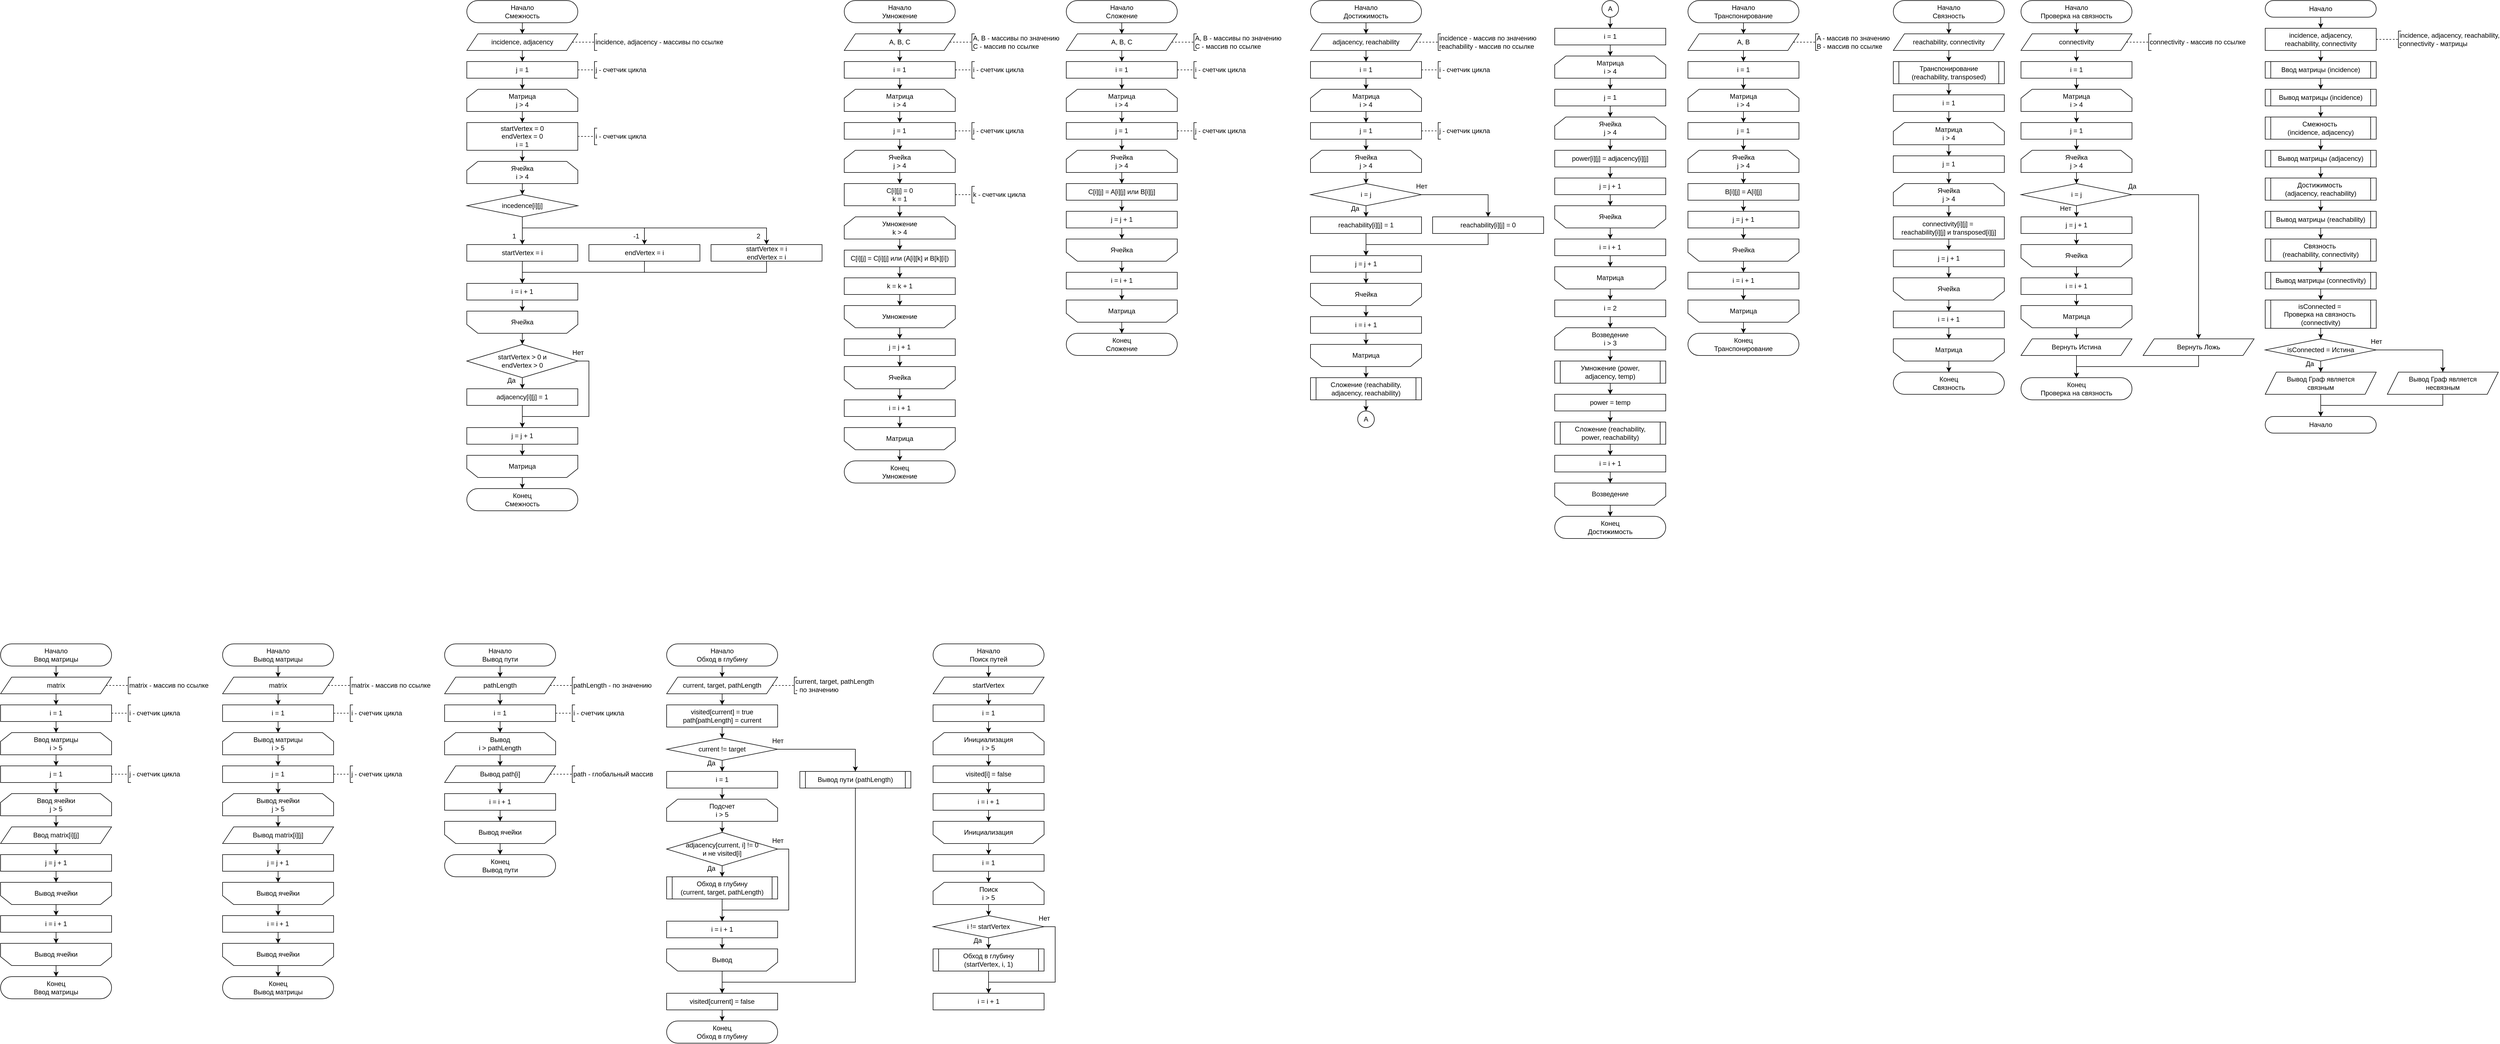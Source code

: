 <mxfile version="27.0.6">
  <diagram name="Страница — 1" id="PtERw0xOoVtdUdhSGjrE">
    <mxGraphModel dx="548" dy="-852" grid="1" gridSize="10" guides="1" tooltips="1" connect="1" arrows="1" fold="1" page="1" pageScale="1" pageWidth="827" pageHeight="1169" math="0" shadow="0">
      <root>
        <mxCell id="0" />
        <mxCell id="1" parent="0" />
        <mxCell id="CgaMYkyJj40ak3xBpee--20" style="edgeStyle=orthogonalEdgeStyle;rounded=0;orthogonalLoop=1;jettySize=auto;html=1;" parent="1" source="CgaMYkyJj40ak3xBpee--1" target="CgaMYkyJj40ak3xBpee--19" edge="1">
          <mxGeometry relative="1" as="geometry" />
        </mxCell>
        <mxCell id="CgaMYkyJj40ak3xBpee--1" value="Начало&lt;div&gt;Вывод матрицы&lt;/div&gt;" style="rounded=1;whiteSpace=wrap;html=1;arcSize=50;" parent="1" vertex="1">
          <mxGeometry x="440" y="2360" width="200" height="40" as="geometry" />
        </mxCell>
        <mxCell id="CgaMYkyJj40ak3xBpee--2" style="edgeStyle=orthogonalEdgeStyle;rounded=0;orthogonalLoop=1;jettySize=auto;html=1;" parent="1" source="CgaMYkyJj40ak3xBpee--3" target="CgaMYkyJj40ak3xBpee--5" edge="1">
          <mxGeometry relative="1" as="geometry" />
        </mxCell>
        <mxCell id="CgaMYkyJj40ak3xBpee--3" value="i = 1" style="rounded=0;whiteSpace=wrap;html=1;" parent="1" vertex="1">
          <mxGeometry x="440" y="2470" width="200" height="30" as="geometry" />
        </mxCell>
        <mxCell id="CgaMYkyJj40ak3xBpee--4" style="edgeStyle=orthogonalEdgeStyle;rounded=0;orthogonalLoop=1;jettySize=auto;html=1;" parent="1" source="CgaMYkyJj40ak3xBpee--5" target="CgaMYkyJj40ak3xBpee--7" edge="1">
          <mxGeometry relative="1" as="geometry" />
        </mxCell>
        <mxCell id="CgaMYkyJj40ak3xBpee--5" value="Вывод матрицы&lt;br&gt;&lt;div&gt;&lt;font style=&quot;color: rgb(0, 0, 0);&quot;&gt;i &amp;gt; 5&lt;/font&gt;&lt;/div&gt;" style="shape=loopLimit;whiteSpace=wrap;html=1;" parent="1" vertex="1">
          <mxGeometry x="440" y="2520" width="200" height="40" as="geometry" />
        </mxCell>
        <mxCell id="CgaMYkyJj40ak3xBpee--6" style="edgeStyle=orthogonalEdgeStyle;rounded=0;orthogonalLoop=1;jettySize=auto;html=1;" parent="1" source="CgaMYkyJj40ak3xBpee--7" target="CgaMYkyJj40ak3xBpee--9" edge="1">
          <mxGeometry relative="1" as="geometry" />
        </mxCell>
        <mxCell id="CgaMYkyJj40ak3xBpee--7" value="j = 1" style="rounded=0;whiteSpace=wrap;html=1;" parent="1" vertex="1">
          <mxGeometry x="440" y="2580" width="200" height="30" as="geometry" />
        </mxCell>
        <mxCell id="CgaMYkyJj40ak3xBpee--8" style="edgeStyle=orthogonalEdgeStyle;rounded=0;orthogonalLoop=1;jettySize=auto;html=1;" parent="1" source="CgaMYkyJj40ak3xBpee--9" target="CgaMYkyJj40ak3xBpee--11" edge="1">
          <mxGeometry relative="1" as="geometry" />
        </mxCell>
        <mxCell id="CgaMYkyJj40ak3xBpee--9" value="Вывод ячейки&lt;br&gt;&lt;div&gt;&lt;font style=&quot;color: rgb(0, 0, 0);&quot;&gt;j &amp;gt; 5&lt;/font&gt;&lt;/div&gt;" style="shape=loopLimit;whiteSpace=wrap;html=1;" parent="1" vertex="1">
          <mxGeometry x="440" y="2630" width="200" height="40" as="geometry" />
        </mxCell>
        <mxCell id="CgaMYkyJj40ak3xBpee--10" style="edgeStyle=orthogonalEdgeStyle;rounded=0;orthogonalLoop=1;jettySize=auto;html=1;" parent="1" source="CgaMYkyJj40ak3xBpee--11" target="CgaMYkyJj40ak3xBpee--13" edge="1">
          <mxGeometry relative="1" as="geometry" />
        </mxCell>
        <mxCell id="CgaMYkyJj40ak3xBpee--11" value="Вывод matrix[i][j]" style="shape=parallelogram;perimeter=parallelogramPerimeter;whiteSpace=wrap;html=1;fixedSize=1;" parent="1" vertex="1">
          <mxGeometry x="440" y="2690" width="200" height="30" as="geometry" />
        </mxCell>
        <mxCell id="CgaMYkyJj40ak3xBpee--12" style="edgeStyle=orthogonalEdgeStyle;rounded=0;orthogonalLoop=1;jettySize=auto;html=1;" parent="1" source="CgaMYkyJj40ak3xBpee--13" target="CgaMYkyJj40ak3xBpee--15" edge="1">
          <mxGeometry relative="1" as="geometry" />
        </mxCell>
        <mxCell id="CgaMYkyJj40ak3xBpee--13" value="j = j + 1" style="rounded=0;whiteSpace=wrap;html=1;" parent="1" vertex="1">
          <mxGeometry x="440" y="2740" width="200" height="30" as="geometry" />
        </mxCell>
        <mxCell id="CgaMYkyJj40ak3xBpee--14" style="edgeStyle=orthogonalEdgeStyle;rounded=0;orthogonalLoop=1;jettySize=auto;html=1;" parent="1" source="CgaMYkyJj40ak3xBpee--15" target="CgaMYkyJj40ak3xBpee--17" edge="1">
          <mxGeometry relative="1" as="geometry" />
        </mxCell>
        <mxCell id="CgaMYkyJj40ak3xBpee--15" value="Вывод ячейки" style="shape=loopLimit;whiteSpace=wrap;html=1;direction=west;" parent="1" vertex="1">
          <mxGeometry x="440" y="2790" width="200" height="40" as="geometry" />
        </mxCell>
        <mxCell id="CgaMYkyJj40ak3xBpee--16" style="edgeStyle=orthogonalEdgeStyle;rounded=0;orthogonalLoop=1;jettySize=auto;html=1;" parent="1" source="CgaMYkyJj40ak3xBpee--17" target="CgaMYkyJj40ak3xBpee--18" edge="1">
          <mxGeometry relative="1" as="geometry" />
        </mxCell>
        <mxCell id="CgaMYkyJj40ak3xBpee--17" value="i = i + 1" style="rounded=0;whiteSpace=wrap;html=1;" parent="1" vertex="1">
          <mxGeometry x="440" y="2850" width="200" height="30" as="geometry" />
        </mxCell>
        <mxCell id="CgaMYkyJj40ak3xBpee--26" style="edgeStyle=orthogonalEdgeStyle;rounded=0;orthogonalLoop=1;jettySize=auto;html=1;" parent="1" source="CgaMYkyJj40ak3xBpee--18" target="CgaMYkyJj40ak3xBpee--25" edge="1">
          <mxGeometry relative="1" as="geometry" />
        </mxCell>
        <mxCell id="CgaMYkyJj40ak3xBpee--18" value="Вывод ячейки" style="shape=loopLimit;whiteSpace=wrap;html=1;direction=west;" parent="1" vertex="1">
          <mxGeometry x="440" y="2900" width="200" height="40" as="geometry" />
        </mxCell>
        <mxCell id="CgaMYkyJj40ak3xBpee--21" style="edgeStyle=orthogonalEdgeStyle;rounded=0;orthogonalLoop=1;jettySize=auto;html=1;" parent="1" source="CgaMYkyJj40ak3xBpee--19" target="CgaMYkyJj40ak3xBpee--3" edge="1">
          <mxGeometry relative="1" as="geometry" />
        </mxCell>
        <mxCell id="CgaMYkyJj40ak3xBpee--19" value="matrix" style="shape=parallelogram;perimeter=parallelogramPerimeter;whiteSpace=wrap;html=1;fixedSize=1;" parent="1" vertex="1">
          <mxGeometry x="440" y="2420" width="200" height="30" as="geometry" />
        </mxCell>
        <mxCell id="CgaMYkyJj40ak3xBpee--23" value="matrix - массив по ссылке" style="strokeWidth=1;html=1;shape=mxgraph.flowchart.annotation_1;align=left;pointerEvents=1;" parent="1" vertex="1">
          <mxGeometry x="670" y="2420" width="5" height="30" as="geometry" />
        </mxCell>
        <mxCell id="CgaMYkyJj40ak3xBpee--24" value="" style="endArrow=none;html=1;rounded=0;entryX=0;entryY=0.5;entryDx=0;entryDy=0;entryPerimeter=0;dashed=1;" parent="1" target="CgaMYkyJj40ak3xBpee--23" edge="1">
          <mxGeometry width="50" height="50" relative="1" as="geometry">
            <mxPoint x="630" y="2435" as="sourcePoint" />
            <mxPoint x="720" y="2425" as="targetPoint" />
          </mxGeometry>
        </mxCell>
        <mxCell id="CgaMYkyJj40ak3xBpee--25" value="Конец&lt;br&gt;&lt;div&gt;Вывод матрицы&lt;/div&gt;" style="rounded=1;whiteSpace=wrap;html=1;arcSize=50;" parent="1" vertex="1">
          <mxGeometry x="440" y="2960" width="200" height="40" as="geometry" />
        </mxCell>
        <mxCell id="CgaMYkyJj40ak3xBpee--354" style="edgeStyle=orthogonalEdgeStyle;rounded=0;orthogonalLoop=1;jettySize=auto;html=1;" parent="1" source="CgaMYkyJj40ak3xBpee--27" target="CgaMYkyJj40ak3xBpee--351" edge="1">
          <mxGeometry relative="1" as="geometry" />
        </mxCell>
        <mxCell id="CgaMYkyJj40ak3xBpee--27" value="Начало&lt;div&gt;Ввод матрицы&lt;/div&gt;" style="rounded=1;whiteSpace=wrap;html=1;arcSize=50;" parent="1" vertex="1">
          <mxGeometry x="40" y="2360" width="200" height="40" as="geometry" />
        </mxCell>
        <mxCell id="CgaMYkyJj40ak3xBpee--28" style="edgeStyle=orthogonalEdgeStyle;rounded=0;orthogonalLoop=1;jettySize=auto;html=1;" parent="1" source="CgaMYkyJj40ak3xBpee--29" target="CgaMYkyJj40ak3xBpee--31" edge="1">
          <mxGeometry relative="1" as="geometry" />
        </mxCell>
        <mxCell id="CgaMYkyJj40ak3xBpee--29" value="i = 1" style="rounded=0;whiteSpace=wrap;html=1;" parent="1" vertex="1">
          <mxGeometry x="40" y="2470" width="200" height="30" as="geometry" />
        </mxCell>
        <mxCell id="CgaMYkyJj40ak3xBpee--30" style="edgeStyle=orthogonalEdgeStyle;rounded=0;orthogonalLoop=1;jettySize=auto;html=1;" parent="1" source="CgaMYkyJj40ak3xBpee--31" target="CgaMYkyJj40ak3xBpee--33" edge="1">
          <mxGeometry relative="1" as="geometry" />
        </mxCell>
        <mxCell id="CgaMYkyJj40ak3xBpee--31" value="Ввод матрицы&lt;br&gt;&lt;div&gt;&lt;font style=&quot;color: rgb(0, 0, 0);&quot;&gt;i &amp;gt; 5&lt;/font&gt;&lt;/div&gt;" style="shape=loopLimit;whiteSpace=wrap;html=1;" parent="1" vertex="1">
          <mxGeometry x="40" y="2520" width="200" height="40" as="geometry" />
        </mxCell>
        <mxCell id="CgaMYkyJj40ak3xBpee--32" style="edgeStyle=orthogonalEdgeStyle;rounded=0;orthogonalLoop=1;jettySize=auto;html=1;" parent="1" source="CgaMYkyJj40ak3xBpee--33" target="CgaMYkyJj40ak3xBpee--35" edge="1">
          <mxGeometry relative="1" as="geometry" />
        </mxCell>
        <mxCell id="CgaMYkyJj40ak3xBpee--33" value="j = 1" style="rounded=0;whiteSpace=wrap;html=1;" parent="1" vertex="1">
          <mxGeometry x="40" y="2580" width="200" height="30" as="geometry" />
        </mxCell>
        <mxCell id="CgaMYkyJj40ak3xBpee--34" style="edgeStyle=orthogonalEdgeStyle;rounded=0;orthogonalLoop=1;jettySize=auto;html=1;" parent="1" source="CgaMYkyJj40ak3xBpee--35" target="CgaMYkyJj40ak3xBpee--37" edge="1">
          <mxGeometry relative="1" as="geometry" />
        </mxCell>
        <mxCell id="CgaMYkyJj40ak3xBpee--35" value="Ввод ячейки&lt;br&gt;&lt;div&gt;&lt;font style=&quot;color: rgb(0, 0, 0);&quot;&gt;j &amp;gt; 5&lt;/font&gt;&lt;/div&gt;" style="shape=loopLimit;whiteSpace=wrap;html=1;" parent="1" vertex="1">
          <mxGeometry x="40" y="2630" width="200" height="40" as="geometry" />
        </mxCell>
        <mxCell id="CgaMYkyJj40ak3xBpee--36" style="edgeStyle=orthogonalEdgeStyle;rounded=0;orthogonalLoop=1;jettySize=auto;html=1;" parent="1" source="CgaMYkyJj40ak3xBpee--37" target="CgaMYkyJj40ak3xBpee--39" edge="1">
          <mxGeometry relative="1" as="geometry" />
        </mxCell>
        <mxCell id="CgaMYkyJj40ak3xBpee--37" value="Ввод matrix[i][j]" style="shape=parallelogram;perimeter=parallelogramPerimeter;whiteSpace=wrap;html=1;fixedSize=1;" parent="1" vertex="1">
          <mxGeometry x="40" y="2690" width="200" height="30" as="geometry" />
        </mxCell>
        <mxCell id="CgaMYkyJj40ak3xBpee--38" style="edgeStyle=orthogonalEdgeStyle;rounded=0;orthogonalLoop=1;jettySize=auto;html=1;" parent="1" source="CgaMYkyJj40ak3xBpee--39" target="CgaMYkyJj40ak3xBpee--41" edge="1">
          <mxGeometry relative="1" as="geometry" />
        </mxCell>
        <mxCell id="CgaMYkyJj40ak3xBpee--39" value="j = j + 1" style="rounded=0;whiteSpace=wrap;html=1;" parent="1" vertex="1">
          <mxGeometry x="40" y="2740" width="200" height="30" as="geometry" />
        </mxCell>
        <mxCell id="CgaMYkyJj40ak3xBpee--40" style="edgeStyle=orthogonalEdgeStyle;rounded=0;orthogonalLoop=1;jettySize=auto;html=1;" parent="1" source="CgaMYkyJj40ak3xBpee--41" target="CgaMYkyJj40ak3xBpee--43" edge="1">
          <mxGeometry relative="1" as="geometry" />
        </mxCell>
        <mxCell id="CgaMYkyJj40ak3xBpee--41" value="Вывод ячейки" style="shape=loopLimit;whiteSpace=wrap;html=1;direction=west;" parent="1" vertex="1">
          <mxGeometry x="40" y="2790" width="200" height="40" as="geometry" />
        </mxCell>
        <mxCell id="CgaMYkyJj40ak3xBpee--42" style="edgeStyle=orthogonalEdgeStyle;rounded=0;orthogonalLoop=1;jettySize=auto;html=1;" parent="1" source="CgaMYkyJj40ak3xBpee--43" target="CgaMYkyJj40ak3xBpee--44" edge="1">
          <mxGeometry relative="1" as="geometry" />
        </mxCell>
        <mxCell id="CgaMYkyJj40ak3xBpee--43" value="i = i + 1" style="rounded=0;whiteSpace=wrap;html=1;" parent="1" vertex="1">
          <mxGeometry x="40" y="2850" width="200" height="30" as="geometry" />
        </mxCell>
        <mxCell id="CgaMYkyJj40ak3xBpee--51" style="edgeStyle=orthogonalEdgeStyle;rounded=0;orthogonalLoop=1;jettySize=auto;html=1;" parent="1" source="CgaMYkyJj40ak3xBpee--44" target="CgaMYkyJj40ak3xBpee--50" edge="1">
          <mxGeometry relative="1" as="geometry" />
        </mxCell>
        <mxCell id="CgaMYkyJj40ak3xBpee--44" value="Вывод ячейки" style="shape=loopLimit;whiteSpace=wrap;html=1;direction=west;" parent="1" vertex="1">
          <mxGeometry x="40" y="2900" width="200" height="40" as="geometry" />
        </mxCell>
        <mxCell id="CgaMYkyJj40ak3xBpee--46" value="i - счетчик цикла" style="strokeWidth=1;html=1;shape=mxgraph.flowchart.annotation_1;align=left;pointerEvents=1;" parent="1" vertex="1">
          <mxGeometry x="670" y="2470" width="5" height="30" as="geometry" />
        </mxCell>
        <mxCell id="CgaMYkyJj40ak3xBpee--47" value="" style="endArrow=none;html=1;rounded=0;entryX=0;entryY=0.5;entryDx=0;entryDy=0;entryPerimeter=0;dashed=1;" parent="1" target="CgaMYkyJj40ak3xBpee--46" edge="1">
          <mxGeometry width="50" height="50" relative="1" as="geometry">
            <mxPoint x="640" y="2485" as="sourcePoint" />
            <mxPoint x="730" y="2475" as="targetPoint" />
          </mxGeometry>
        </mxCell>
        <mxCell id="CgaMYkyJj40ak3xBpee--48" value="j - счетчик цикла" style="strokeWidth=1;html=1;shape=mxgraph.flowchart.annotation_1;align=left;pointerEvents=1;" parent="1" vertex="1">
          <mxGeometry x="670" y="2580" width="5" height="30" as="geometry" />
        </mxCell>
        <mxCell id="CgaMYkyJj40ak3xBpee--49" value="" style="endArrow=none;html=1;rounded=0;entryX=0;entryY=0.5;entryDx=0;entryDy=0;entryPerimeter=0;dashed=1;" parent="1" target="CgaMYkyJj40ak3xBpee--48" edge="1">
          <mxGeometry width="50" height="50" relative="1" as="geometry">
            <mxPoint x="640" y="2595" as="sourcePoint" />
            <mxPoint x="730" y="2585" as="targetPoint" />
          </mxGeometry>
        </mxCell>
        <mxCell id="CgaMYkyJj40ak3xBpee--50" value="Конец&lt;br&gt;&lt;div&gt;Ввод матрицы&lt;/div&gt;" style="rounded=1;whiteSpace=wrap;html=1;arcSize=50;" parent="1" vertex="1">
          <mxGeometry x="40" y="2960" width="200" height="40" as="geometry" />
        </mxCell>
        <mxCell id="CgaMYkyJj40ak3xBpee--54" value="i - счетчик цикла" style="strokeWidth=1;html=1;shape=mxgraph.flowchart.annotation_1;align=left;pointerEvents=1;" parent="1" vertex="1">
          <mxGeometry x="270" y="2470" width="5" height="30" as="geometry" />
        </mxCell>
        <mxCell id="CgaMYkyJj40ak3xBpee--55" value="" style="endArrow=none;html=1;rounded=0;entryX=0;entryY=0.5;entryDx=0;entryDy=0;entryPerimeter=0;dashed=1;" parent="1" target="CgaMYkyJj40ak3xBpee--54" edge="1">
          <mxGeometry width="50" height="50" relative="1" as="geometry">
            <mxPoint x="240" y="2485" as="sourcePoint" />
            <mxPoint x="330" y="2475" as="targetPoint" />
          </mxGeometry>
        </mxCell>
        <mxCell id="CgaMYkyJj40ak3xBpee--56" value="j - счетчик цикла" style="strokeWidth=1;html=1;shape=mxgraph.flowchart.annotation_1;align=left;pointerEvents=1;" parent="1" vertex="1">
          <mxGeometry x="270" y="2580" width="5" height="30" as="geometry" />
        </mxCell>
        <mxCell id="CgaMYkyJj40ak3xBpee--57" value="" style="endArrow=none;html=1;rounded=0;entryX=0;entryY=0.5;entryDx=0;entryDy=0;entryPerimeter=0;dashed=1;" parent="1" target="CgaMYkyJj40ak3xBpee--56" edge="1">
          <mxGeometry width="50" height="50" relative="1" as="geometry">
            <mxPoint x="240" y="2595" as="sourcePoint" />
            <mxPoint x="330" y="2585" as="targetPoint" />
          </mxGeometry>
        </mxCell>
        <mxCell id="CgaMYkyJj40ak3xBpee--62" style="edgeStyle=orthogonalEdgeStyle;rounded=0;orthogonalLoop=1;jettySize=auto;html=1;" parent="1" source="CgaMYkyJj40ak3xBpee--58" target="CgaMYkyJj40ak3xBpee--59" edge="1">
          <mxGeometry relative="1" as="geometry" />
        </mxCell>
        <mxCell id="CgaMYkyJj40ak3xBpee--58" value="Начало&lt;div&gt;Смежность&lt;/div&gt;" style="rounded=1;whiteSpace=wrap;html=1;arcSize=50;" parent="1" vertex="1">
          <mxGeometry x="880" y="1200" width="200" height="40" as="geometry" />
        </mxCell>
        <mxCell id="CgaMYkyJj40ak3xBpee--74" style="edgeStyle=orthogonalEdgeStyle;rounded=0;orthogonalLoop=1;jettySize=auto;html=1;" parent="1" source="CgaMYkyJj40ak3xBpee--59" target="CgaMYkyJj40ak3xBpee--64" edge="1">
          <mxGeometry relative="1" as="geometry" />
        </mxCell>
        <mxCell id="CgaMYkyJj40ak3xBpee--59" value="incidence, adjacency" style="shape=parallelogram;perimeter=parallelogramPerimeter;whiteSpace=wrap;html=1;fixedSize=1;" parent="1" vertex="1">
          <mxGeometry x="880" y="1260" width="200" height="30" as="geometry" />
        </mxCell>
        <mxCell id="CgaMYkyJj40ak3xBpee--60" value="incidence, adjacency&amp;nbsp;&lt;span style=&quot;background-color: transparent; color: light-dark(rgb(0, 0, 0), rgb(255, 255, 255));&quot;&gt;- массивы по ссылке&lt;/span&gt;" style="strokeWidth=1;html=1;shape=mxgraph.flowchart.annotation_1;align=left;pointerEvents=1;" parent="1" vertex="1">
          <mxGeometry x="1110" y="1260" width="5" height="30" as="geometry" />
        </mxCell>
        <mxCell id="CgaMYkyJj40ak3xBpee--61" value="" style="endArrow=none;html=1;rounded=0;entryX=0;entryY=0.5;entryDx=0;entryDy=0;entryPerimeter=0;dashed=1;" parent="1" target="CgaMYkyJj40ak3xBpee--60" edge="1">
          <mxGeometry width="50" height="50" relative="1" as="geometry">
            <mxPoint x="1070" y="1275" as="sourcePoint" />
            <mxPoint x="1160" y="1265" as="targetPoint" />
          </mxGeometry>
        </mxCell>
        <mxCell id="CgaMYkyJj40ak3xBpee--63" style="edgeStyle=orthogonalEdgeStyle;rounded=0;orthogonalLoop=1;jettySize=auto;html=1;" parent="1" source="CgaMYkyJj40ak3xBpee--64" target="CgaMYkyJj40ak3xBpee--66" edge="1">
          <mxGeometry relative="1" as="geometry" />
        </mxCell>
        <mxCell id="CgaMYkyJj40ak3xBpee--64" value="j = 1" style="rounded=0;whiteSpace=wrap;html=1;" parent="1" vertex="1">
          <mxGeometry x="880" y="1310" width="200" height="30" as="geometry" />
        </mxCell>
        <mxCell id="CgaMYkyJj40ak3xBpee--65" style="edgeStyle=orthogonalEdgeStyle;rounded=0;orthogonalLoop=1;jettySize=auto;html=1;" parent="1" source="CgaMYkyJj40ak3xBpee--66" target="CgaMYkyJj40ak3xBpee--68" edge="1">
          <mxGeometry relative="1" as="geometry" />
        </mxCell>
        <mxCell id="CgaMYkyJj40ak3xBpee--66" value="Матрица&lt;br&gt;&lt;div&gt;&lt;font style=&quot;color: rgb(0, 0, 0);&quot;&gt;j &amp;gt; 4&lt;/font&gt;&lt;/div&gt;" style="shape=loopLimit;whiteSpace=wrap;html=1;" parent="1" vertex="1">
          <mxGeometry x="880" y="1360" width="200" height="40" as="geometry" />
        </mxCell>
        <mxCell id="CgaMYkyJj40ak3xBpee--67" style="edgeStyle=orthogonalEdgeStyle;rounded=0;orthogonalLoop=1;jettySize=auto;html=1;" parent="1" source="CgaMYkyJj40ak3xBpee--68" target="CgaMYkyJj40ak3xBpee--69" edge="1">
          <mxGeometry relative="1" as="geometry" />
        </mxCell>
        <mxCell id="CgaMYkyJj40ak3xBpee--68" value="&lt;div&gt;startVertex = 0&lt;/div&gt;&lt;div&gt;endVertex = 0&lt;/div&gt;i = 1" style="rounded=0;whiteSpace=wrap;html=1;" parent="1" vertex="1">
          <mxGeometry x="880" y="1420" width="200" height="50" as="geometry" />
        </mxCell>
        <mxCell id="CgaMYkyJj40ak3xBpee--76" style="edgeStyle=orthogonalEdgeStyle;rounded=0;orthogonalLoop=1;jettySize=auto;html=1;" parent="1" source="CgaMYkyJj40ak3xBpee--69" target="CgaMYkyJj40ak3xBpee--75" edge="1">
          <mxGeometry relative="1" as="geometry" />
        </mxCell>
        <mxCell id="CgaMYkyJj40ak3xBpee--69" value="Ячейка&lt;br&gt;&lt;div&gt;&lt;font style=&quot;color: rgb(0, 0, 0);&quot;&gt;i &amp;gt; 4&lt;/font&gt;&lt;/div&gt;" style="shape=loopLimit;whiteSpace=wrap;html=1;" parent="1" vertex="1">
          <mxGeometry x="880" y="1490" width="200" height="40" as="geometry" />
        </mxCell>
        <mxCell id="CgaMYkyJj40ak3xBpee--70" value="j - счетчик цикла" style="strokeWidth=1;html=1;shape=mxgraph.flowchart.annotation_1;align=left;pointerEvents=1;" parent="1" vertex="1">
          <mxGeometry x="1110" y="1310" width="5" height="30" as="geometry" />
        </mxCell>
        <mxCell id="CgaMYkyJj40ak3xBpee--71" value="" style="endArrow=none;html=1;rounded=0;entryX=0;entryY=0.5;entryDx=0;entryDy=0;entryPerimeter=0;dashed=1;" parent="1" target="CgaMYkyJj40ak3xBpee--70" edge="1">
          <mxGeometry width="50" height="50" relative="1" as="geometry">
            <mxPoint x="1080" y="1325" as="sourcePoint" />
            <mxPoint x="1170" y="1315" as="targetPoint" />
          </mxGeometry>
        </mxCell>
        <mxCell id="CgaMYkyJj40ak3xBpee--72" value="i - счетчик цикла" style="strokeWidth=1;html=1;shape=mxgraph.flowchart.annotation_1;align=left;pointerEvents=1;" parent="1" vertex="1">
          <mxGeometry x="1110" y="1430" width="5" height="30" as="geometry" />
        </mxCell>
        <mxCell id="CgaMYkyJj40ak3xBpee--73" value="" style="endArrow=none;html=1;rounded=0;entryX=0;entryY=0.5;entryDx=0;entryDy=0;entryPerimeter=0;dashed=1;" parent="1" target="CgaMYkyJj40ak3xBpee--72" edge="1">
          <mxGeometry width="50" height="50" relative="1" as="geometry">
            <mxPoint x="1080" y="1445" as="sourcePoint" />
            <mxPoint x="1170" y="1435" as="targetPoint" />
          </mxGeometry>
        </mxCell>
        <mxCell id="CgaMYkyJj40ak3xBpee--78" style="edgeStyle=orthogonalEdgeStyle;rounded=0;orthogonalLoop=1;jettySize=auto;html=1;" parent="1" source="CgaMYkyJj40ak3xBpee--75" target="CgaMYkyJj40ak3xBpee--77" edge="1">
          <mxGeometry relative="1" as="geometry" />
        </mxCell>
        <mxCell id="CgaMYkyJj40ak3xBpee--81" style="edgeStyle=orthogonalEdgeStyle;rounded=0;orthogonalLoop=1;jettySize=auto;html=1;" parent="1" source="CgaMYkyJj40ak3xBpee--75" target="CgaMYkyJj40ak3xBpee--79" edge="1">
          <mxGeometry relative="1" as="geometry">
            <Array as="points">
              <mxPoint x="980" y="1610" />
              <mxPoint x="1200" y="1610" />
            </Array>
          </mxGeometry>
        </mxCell>
        <mxCell id="CgaMYkyJj40ak3xBpee--82" style="edgeStyle=orthogonalEdgeStyle;rounded=0;orthogonalLoop=1;jettySize=auto;html=1;" parent="1" source="CgaMYkyJj40ak3xBpee--75" target="CgaMYkyJj40ak3xBpee--80" edge="1">
          <mxGeometry relative="1" as="geometry">
            <Array as="points">
              <mxPoint x="980" y="1610" />
              <mxPoint x="1420" y="1610" />
            </Array>
          </mxGeometry>
        </mxCell>
        <mxCell id="CgaMYkyJj40ak3xBpee--75" value="incedence[i][j]" style="rhombus;whiteSpace=wrap;html=1;" parent="1" vertex="1">
          <mxGeometry x="880" y="1550" width="200" height="40" as="geometry" />
        </mxCell>
        <mxCell id="CgaMYkyJj40ak3xBpee--87" style="edgeStyle=orthogonalEdgeStyle;rounded=0;orthogonalLoop=1;jettySize=auto;html=1;" parent="1" source="CgaMYkyJj40ak3xBpee--77" target="CgaMYkyJj40ak3xBpee--86" edge="1">
          <mxGeometry relative="1" as="geometry" />
        </mxCell>
        <mxCell id="CgaMYkyJj40ak3xBpee--77" value="&lt;div&gt;startVertex = i&lt;/div&gt;" style="rounded=0;whiteSpace=wrap;html=1;" parent="1" vertex="1">
          <mxGeometry x="880" y="1640" width="200" height="30" as="geometry" />
        </mxCell>
        <mxCell id="CgaMYkyJj40ak3xBpee--88" style="edgeStyle=orthogonalEdgeStyle;rounded=0;orthogonalLoop=1;jettySize=auto;html=1;" parent="1" source="CgaMYkyJj40ak3xBpee--79" target="CgaMYkyJj40ak3xBpee--86" edge="1">
          <mxGeometry relative="1" as="geometry">
            <Array as="points">
              <mxPoint x="1200" y="1690" />
              <mxPoint x="980" y="1690" />
            </Array>
          </mxGeometry>
        </mxCell>
        <mxCell id="CgaMYkyJj40ak3xBpee--79" value="&lt;div&gt;endVertex = i&lt;/div&gt;" style="rounded=0;whiteSpace=wrap;html=1;" parent="1" vertex="1">
          <mxGeometry x="1100" y="1640" width="200" height="30" as="geometry" />
        </mxCell>
        <mxCell id="CgaMYkyJj40ak3xBpee--89" style="edgeStyle=orthogonalEdgeStyle;rounded=0;orthogonalLoop=1;jettySize=auto;html=1;" parent="1" source="CgaMYkyJj40ak3xBpee--80" target="CgaMYkyJj40ak3xBpee--86" edge="1">
          <mxGeometry relative="1" as="geometry">
            <Array as="points">
              <mxPoint x="1420" y="1690" />
              <mxPoint x="980" y="1690" />
            </Array>
          </mxGeometry>
        </mxCell>
        <mxCell id="CgaMYkyJj40ak3xBpee--80" value="&lt;div&gt;startVertex = i&lt;/div&gt;&lt;div&gt;endVertex = i&lt;/div&gt;" style="rounded=0;whiteSpace=wrap;html=1;" parent="1" vertex="1">
          <mxGeometry x="1320" y="1640" width="200" height="30" as="geometry" />
        </mxCell>
        <mxCell id="CgaMYkyJj40ak3xBpee--83" value="1" style="text;html=1;align=center;verticalAlign=middle;resizable=0;points=[];autosize=1;strokeColor=none;fillColor=none;" parent="1" vertex="1">
          <mxGeometry x="950" y="1610" width="30" height="30" as="geometry" />
        </mxCell>
        <mxCell id="CgaMYkyJj40ak3xBpee--84" value="-1" style="text;html=1;align=center;verticalAlign=middle;resizable=0;points=[];autosize=1;strokeColor=none;fillColor=none;" parent="1" vertex="1">
          <mxGeometry x="1170" y="1610" width="30" height="30" as="geometry" />
        </mxCell>
        <mxCell id="CgaMYkyJj40ak3xBpee--85" value="2" style="text;html=1;align=center;verticalAlign=middle;resizable=0;points=[];autosize=1;strokeColor=none;fillColor=none;" parent="1" vertex="1">
          <mxGeometry x="1390" y="1610" width="30" height="30" as="geometry" />
        </mxCell>
        <mxCell id="CgaMYkyJj40ak3xBpee--91" style="edgeStyle=orthogonalEdgeStyle;rounded=0;orthogonalLoop=1;jettySize=auto;html=1;" parent="1" source="CgaMYkyJj40ak3xBpee--86" target="CgaMYkyJj40ak3xBpee--90" edge="1">
          <mxGeometry relative="1" as="geometry" />
        </mxCell>
        <mxCell id="CgaMYkyJj40ak3xBpee--86" value="i = i + 1" style="rounded=0;whiteSpace=wrap;html=1;" parent="1" vertex="1">
          <mxGeometry x="880" y="1710" width="200" height="30" as="geometry" />
        </mxCell>
        <mxCell id="CgaMYkyJj40ak3xBpee--94" style="edgeStyle=orthogonalEdgeStyle;rounded=0;orthogonalLoop=1;jettySize=auto;html=1;" parent="1" source="CgaMYkyJj40ak3xBpee--90" target="CgaMYkyJj40ak3xBpee--93" edge="1">
          <mxGeometry relative="1" as="geometry" />
        </mxCell>
        <mxCell id="CgaMYkyJj40ak3xBpee--90" value="Ячейка" style="shape=loopLimit;whiteSpace=wrap;html=1;direction=west;" parent="1" vertex="1">
          <mxGeometry x="880" y="1760" width="200" height="40" as="geometry" />
        </mxCell>
        <mxCell id="CgaMYkyJj40ak3xBpee--102" style="edgeStyle=orthogonalEdgeStyle;rounded=0;orthogonalLoop=1;jettySize=auto;html=1;" parent="1" source="CgaMYkyJj40ak3xBpee--92" target="CgaMYkyJj40ak3xBpee--101" edge="1">
          <mxGeometry relative="1" as="geometry" />
        </mxCell>
        <mxCell id="CgaMYkyJj40ak3xBpee--92" value="j = j + 1" style="rounded=0;whiteSpace=wrap;html=1;" parent="1" vertex="1">
          <mxGeometry x="880" y="1970" width="200" height="30" as="geometry" />
        </mxCell>
        <mxCell id="CgaMYkyJj40ak3xBpee--96" style="edgeStyle=orthogonalEdgeStyle;rounded=0;orthogonalLoop=1;jettySize=auto;html=1;" parent="1" source="CgaMYkyJj40ak3xBpee--93" target="CgaMYkyJj40ak3xBpee--95" edge="1">
          <mxGeometry relative="1" as="geometry" />
        </mxCell>
        <mxCell id="CgaMYkyJj40ak3xBpee--99" style="edgeStyle=orthogonalEdgeStyle;rounded=0;orthogonalLoop=1;jettySize=auto;html=1;" parent="1" source="CgaMYkyJj40ak3xBpee--93" target="CgaMYkyJj40ak3xBpee--92" edge="1">
          <mxGeometry relative="1" as="geometry">
            <Array as="points">
              <mxPoint x="1100" y="1850" />
              <mxPoint x="1100" y="1950" />
              <mxPoint x="980" y="1950" />
            </Array>
          </mxGeometry>
        </mxCell>
        <mxCell id="CgaMYkyJj40ak3xBpee--93" value="startVertex &amp;gt; 0 и&lt;div&gt;endVertex &amp;gt; 0&lt;/div&gt;" style="rhombus;whiteSpace=wrap;html=1;" parent="1" vertex="1">
          <mxGeometry x="880" y="1820" width="200" height="60" as="geometry" />
        </mxCell>
        <mxCell id="CgaMYkyJj40ak3xBpee--98" style="edgeStyle=orthogonalEdgeStyle;rounded=0;orthogonalLoop=1;jettySize=auto;html=1;" parent="1" source="CgaMYkyJj40ak3xBpee--95" target="CgaMYkyJj40ak3xBpee--92" edge="1">
          <mxGeometry relative="1" as="geometry" />
        </mxCell>
        <mxCell id="CgaMYkyJj40ak3xBpee--95" value="adjacency[i][j] = 1" style="rounded=0;whiteSpace=wrap;html=1;" parent="1" vertex="1">
          <mxGeometry x="880" y="1900" width="200" height="30" as="geometry" />
        </mxCell>
        <mxCell id="CgaMYkyJj40ak3xBpee--97" value="Да" style="text;html=1;align=center;verticalAlign=middle;resizable=0;points=[];autosize=1;strokeColor=none;fillColor=none;" parent="1" vertex="1">
          <mxGeometry x="940" y="1870" width="40" height="30" as="geometry" />
        </mxCell>
        <mxCell id="CgaMYkyJj40ak3xBpee--100" value="Нет" style="text;html=1;align=center;verticalAlign=middle;resizable=0;points=[];autosize=1;strokeColor=none;fillColor=none;" parent="1" vertex="1">
          <mxGeometry x="1060" y="1820" width="40" height="30" as="geometry" />
        </mxCell>
        <mxCell id="CgaMYkyJj40ak3xBpee--104" style="edgeStyle=orthogonalEdgeStyle;rounded=0;orthogonalLoop=1;jettySize=auto;html=1;" parent="1" source="CgaMYkyJj40ak3xBpee--101" target="CgaMYkyJj40ak3xBpee--103" edge="1">
          <mxGeometry relative="1" as="geometry" />
        </mxCell>
        <mxCell id="CgaMYkyJj40ak3xBpee--101" value="Матрица" style="shape=loopLimit;whiteSpace=wrap;html=1;direction=west;" parent="1" vertex="1">
          <mxGeometry x="880" y="2020" width="200" height="40" as="geometry" />
        </mxCell>
        <mxCell id="CgaMYkyJj40ak3xBpee--103" value="Конец&lt;div&gt;Смежность&lt;/div&gt;" style="rounded=1;whiteSpace=wrap;html=1;arcSize=50;" parent="1" vertex="1">
          <mxGeometry x="880" y="2080" width="200" height="40" as="geometry" />
        </mxCell>
        <mxCell id="CgaMYkyJj40ak3xBpee--107" style="edgeStyle=orthogonalEdgeStyle;rounded=0;orthogonalLoop=1;jettySize=auto;html=1;" parent="1" source="CgaMYkyJj40ak3xBpee--105" target="CgaMYkyJj40ak3xBpee--106" edge="1">
          <mxGeometry relative="1" as="geometry" />
        </mxCell>
        <mxCell id="CgaMYkyJj40ak3xBpee--105" value="Начало&lt;div&gt;Умножение&lt;/div&gt;" style="rounded=1;whiteSpace=wrap;html=1;arcSize=50;" parent="1" vertex="1">
          <mxGeometry x="1560" y="1200" width="200" height="40" as="geometry" />
        </mxCell>
        <mxCell id="CgaMYkyJj40ak3xBpee--121" style="edgeStyle=orthogonalEdgeStyle;rounded=0;orthogonalLoop=1;jettySize=auto;html=1;" parent="1" source="CgaMYkyJj40ak3xBpee--106" target="CgaMYkyJj40ak3xBpee--111" edge="1">
          <mxGeometry relative="1" as="geometry" />
        </mxCell>
        <mxCell id="CgaMYkyJj40ak3xBpee--106" value="A, B, C" style="shape=parallelogram;perimeter=parallelogramPerimeter;whiteSpace=wrap;html=1;fixedSize=1;" parent="1" vertex="1">
          <mxGeometry x="1560" y="1260" width="200" height="30" as="geometry" />
        </mxCell>
        <mxCell id="CgaMYkyJj40ak3xBpee--108" value="A, B - массивы по значению&lt;div&gt;C - массив по ссылке&lt;/div&gt;" style="strokeWidth=1;html=1;shape=mxgraph.flowchart.annotation_1;align=left;pointerEvents=1;" parent="1" vertex="1">
          <mxGeometry x="1790" y="1260" width="5" height="30" as="geometry" />
        </mxCell>
        <mxCell id="CgaMYkyJj40ak3xBpee--109" value="" style="endArrow=none;html=1;rounded=0;entryX=0;entryY=0.5;entryDx=0;entryDy=0;entryPerimeter=0;dashed=1;" parent="1" target="CgaMYkyJj40ak3xBpee--108" edge="1">
          <mxGeometry width="50" height="50" relative="1" as="geometry">
            <mxPoint x="1750" y="1275" as="sourcePoint" />
            <mxPoint x="1840" y="1265" as="targetPoint" />
          </mxGeometry>
        </mxCell>
        <mxCell id="CgaMYkyJj40ak3xBpee--110" style="edgeStyle=orthogonalEdgeStyle;rounded=0;orthogonalLoop=1;jettySize=auto;html=1;" parent="1" source="CgaMYkyJj40ak3xBpee--111" target="CgaMYkyJj40ak3xBpee--113" edge="1">
          <mxGeometry relative="1" as="geometry" />
        </mxCell>
        <mxCell id="CgaMYkyJj40ak3xBpee--111" value="i = 1" style="rounded=0;whiteSpace=wrap;html=1;" parent="1" vertex="1">
          <mxGeometry x="1560" y="1310" width="200" height="30" as="geometry" />
        </mxCell>
        <mxCell id="CgaMYkyJj40ak3xBpee--112" style="edgeStyle=orthogonalEdgeStyle;rounded=0;orthogonalLoop=1;jettySize=auto;html=1;" parent="1" source="CgaMYkyJj40ak3xBpee--113" target="CgaMYkyJj40ak3xBpee--115" edge="1">
          <mxGeometry relative="1" as="geometry" />
        </mxCell>
        <mxCell id="CgaMYkyJj40ak3xBpee--113" value="Матрица&lt;br&gt;&lt;div&gt;&lt;font style=&quot;color: rgb(0, 0, 0);&quot;&gt;i &amp;gt; 4&lt;/font&gt;&lt;/div&gt;" style="shape=loopLimit;whiteSpace=wrap;html=1;" parent="1" vertex="1">
          <mxGeometry x="1560" y="1360" width="200" height="40" as="geometry" />
        </mxCell>
        <mxCell id="CgaMYkyJj40ak3xBpee--114" style="edgeStyle=orthogonalEdgeStyle;rounded=0;orthogonalLoop=1;jettySize=auto;html=1;" parent="1" source="CgaMYkyJj40ak3xBpee--115" target="CgaMYkyJj40ak3xBpee--116" edge="1">
          <mxGeometry relative="1" as="geometry" />
        </mxCell>
        <mxCell id="CgaMYkyJj40ak3xBpee--115" value="&lt;div&gt;&lt;span style=&quot;background-color: transparent; color: light-dark(rgb(0, 0, 0), rgb(255, 255, 255));&quot;&gt;j = 1&lt;/span&gt;&lt;/div&gt;" style="rounded=0;whiteSpace=wrap;html=1;" parent="1" vertex="1">
          <mxGeometry x="1560" y="1420" width="200" height="30" as="geometry" />
        </mxCell>
        <mxCell id="CgaMYkyJj40ak3xBpee--123" style="edgeStyle=orthogonalEdgeStyle;rounded=0;orthogonalLoop=1;jettySize=auto;html=1;" parent="1" source="CgaMYkyJj40ak3xBpee--116" target="CgaMYkyJj40ak3xBpee--122" edge="1">
          <mxGeometry relative="1" as="geometry" />
        </mxCell>
        <mxCell id="CgaMYkyJj40ak3xBpee--116" value="Ячейка&lt;br&gt;&lt;div&gt;&lt;font style=&quot;color: rgb(0, 0, 0);&quot;&gt;j &amp;gt; 4&lt;/font&gt;&lt;/div&gt;" style="shape=loopLimit;whiteSpace=wrap;html=1;" parent="1" vertex="1">
          <mxGeometry x="1560" y="1470" width="200" height="40" as="geometry" />
        </mxCell>
        <mxCell id="CgaMYkyJj40ak3xBpee--117" value="i - счетчик цикла" style="strokeWidth=1;html=1;shape=mxgraph.flowchart.annotation_1;align=left;pointerEvents=1;" parent="1" vertex="1">
          <mxGeometry x="1790" y="1310" width="5" height="30" as="geometry" />
        </mxCell>
        <mxCell id="CgaMYkyJj40ak3xBpee--118" value="" style="endArrow=none;html=1;rounded=0;entryX=0;entryY=0.5;entryDx=0;entryDy=0;entryPerimeter=0;dashed=1;" parent="1" target="CgaMYkyJj40ak3xBpee--117" edge="1">
          <mxGeometry width="50" height="50" relative="1" as="geometry">
            <mxPoint x="1760" y="1325" as="sourcePoint" />
            <mxPoint x="1850" y="1315" as="targetPoint" />
          </mxGeometry>
        </mxCell>
        <mxCell id="CgaMYkyJj40ak3xBpee--119" value="j - счетчик цикла" style="strokeWidth=1;html=1;shape=mxgraph.flowchart.annotation_1;align=left;pointerEvents=1;" parent="1" vertex="1">
          <mxGeometry x="1790" y="1420" width="5" height="30" as="geometry" />
        </mxCell>
        <mxCell id="CgaMYkyJj40ak3xBpee--120" value="" style="endArrow=none;html=1;rounded=0;entryX=0;entryY=0.5;entryDx=0;entryDy=0;entryPerimeter=0;dashed=1;" parent="1" target="CgaMYkyJj40ak3xBpee--119" edge="1">
          <mxGeometry width="50" height="50" relative="1" as="geometry">
            <mxPoint x="1760" y="1435" as="sourcePoint" />
            <mxPoint x="1850" y="1425" as="targetPoint" />
          </mxGeometry>
        </mxCell>
        <mxCell id="CgaMYkyJj40ak3xBpee--125" style="edgeStyle=orthogonalEdgeStyle;rounded=0;orthogonalLoop=1;jettySize=auto;html=1;" parent="1" source="CgaMYkyJj40ak3xBpee--122" target="CgaMYkyJj40ak3xBpee--124" edge="1">
          <mxGeometry relative="1" as="geometry" />
        </mxCell>
        <mxCell id="CgaMYkyJj40ak3xBpee--122" value="&lt;div&gt;&lt;span style=&quot;background-color: transparent; color: light-dark(rgb(0, 0, 0), rgb(255, 255, 255));&quot;&gt;C[i][j] = 0&lt;/span&gt;&lt;/div&gt;&lt;div&gt;&lt;span style=&quot;background-color: transparent; color: light-dark(rgb(0, 0, 0), rgb(255, 255, 255));&quot;&gt;k = 1&lt;/span&gt;&lt;/div&gt;" style="rounded=0;whiteSpace=wrap;html=1;" parent="1" vertex="1">
          <mxGeometry x="1560" y="1530" width="200" height="40" as="geometry" />
        </mxCell>
        <mxCell id="CgaMYkyJj40ak3xBpee--127" style="edgeStyle=orthogonalEdgeStyle;rounded=0;orthogonalLoop=1;jettySize=auto;html=1;" parent="1" source="CgaMYkyJj40ak3xBpee--124" target="CgaMYkyJj40ak3xBpee--126" edge="1">
          <mxGeometry relative="1" as="geometry" />
        </mxCell>
        <mxCell id="CgaMYkyJj40ak3xBpee--124" value="Умножение&lt;br&gt;&lt;div&gt;&lt;font style=&quot;color: rgb(0, 0, 0);&quot;&gt;k &amp;gt; 4&lt;/font&gt;&lt;/div&gt;" style="shape=loopLimit;whiteSpace=wrap;html=1;" parent="1" vertex="1">
          <mxGeometry x="1560" y="1590" width="200" height="40" as="geometry" />
        </mxCell>
        <mxCell id="CgaMYkyJj40ak3xBpee--129" style="edgeStyle=orthogonalEdgeStyle;rounded=0;orthogonalLoop=1;jettySize=auto;html=1;" parent="1" source="CgaMYkyJj40ak3xBpee--126" target="CgaMYkyJj40ak3xBpee--128" edge="1">
          <mxGeometry relative="1" as="geometry" />
        </mxCell>
        <mxCell id="CgaMYkyJj40ak3xBpee--126" value="&lt;div&gt;&lt;span style=&quot;background-color: transparent; color: light-dark(rgb(0, 0, 0), rgb(255, 255, 255));&quot;&gt;C[i][j] = C[i][j] или (A[i][k] и B[k][i])&lt;/span&gt;&lt;/div&gt;" style="rounded=0;whiteSpace=wrap;html=1;" parent="1" vertex="1">
          <mxGeometry x="1560" y="1650" width="200" height="30" as="geometry" />
        </mxCell>
        <mxCell id="CgaMYkyJj40ak3xBpee--132" style="edgeStyle=orthogonalEdgeStyle;rounded=0;orthogonalLoop=1;jettySize=auto;html=1;" parent="1" source="CgaMYkyJj40ak3xBpee--128" target="CgaMYkyJj40ak3xBpee--131" edge="1">
          <mxGeometry relative="1" as="geometry" />
        </mxCell>
        <mxCell id="CgaMYkyJj40ak3xBpee--128" value="k = k + 1" style="rounded=0;whiteSpace=wrap;html=1;" parent="1" vertex="1">
          <mxGeometry x="1560" y="1700" width="200" height="30" as="geometry" />
        </mxCell>
        <mxCell id="CgaMYkyJj40ak3xBpee--134" style="edgeStyle=orthogonalEdgeStyle;rounded=0;orthogonalLoop=1;jettySize=auto;html=1;" parent="1" source="CgaMYkyJj40ak3xBpee--131" target="CgaMYkyJj40ak3xBpee--133" edge="1">
          <mxGeometry relative="1" as="geometry" />
        </mxCell>
        <mxCell id="CgaMYkyJj40ak3xBpee--131" value="Умножение" style="shape=loopLimit;whiteSpace=wrap;html=1;direction=west;" parent="1" vertex="1">
          <mxGeometry x="1560" y="1750" width="200" height="40" as="geometry" />
        </mxCell>
        <mxCell id="CgaMYkyJj40ak3xBpee--138" style="edgeStyle=orthogonalEdgeStyle;rounded=0;orthogonalLoop=1;jettySize=auto;html=1;" parent="1" source="CgaMYkyJj40ak3xBpee--133" target="CgaMYkyJj40ak3xBpee--137" edge="1">
          <mxGeometry relative="1" as="geometry" />
        </mxCell>
        <mxCell id="CgaMYkyJj40ak3xBpee--133" value="j = j + 1" style="rounded=0;whiteSpace=wrap;html=1;" parent="1" vertex="1">
          <mxGeometry x="1560" y="1810" width="200" height="30" as="geometry" />
        </mxCell>
        <mxCell id="CgaMYkyJj40ak3xBpee--135" value="k - счетчик цикла" style="strokeWidth=1;html=1;shape=mxgraph.flowchart.annotation_1;align=left;pointerEvents=1;" parent="1" vertex="1">
          <mxGeometry x="1790" y="1535" width="5" height="30" as="geometry" />
        </mxCell>
        <mxCell id="CgaMYkyJj40ak3xBpee--136" value="" style="endArrow=none;html=1;rounded=0;entryX=0;entryY=0.5;entryDx=0;entryDy=0;entryPerimeter=0;dashed=1;" parent="1" target="CgaMYkyJj40ak3xBpee--135" edge="1">
          <mxGeometry width="50" height="50" relative="1" as="geometry">
            <mxPoint x="1760" y="1550" as="sourcePoint" />
            <mxPoint x="1850" y="1540" as="targetPoint" />
          </mxGeometry>
        </mxCell>
        <mxCell id="CgaMYkyJj40ak3xBpee--140" style="edgeStyle=orthogonalEdgeStyle;rounded=0;orthogonalLoop=1;jettySize=auto;html=1;" parent="1" source="CgaMYkyJj40ak3xBpee--137" target="CgaMYkyJj40ak3xBpee--139" edge="1">
          <mxGeometry relative="1" as="geometry" />
        </mxCell>
        <mxCell id="CgaMYkyJj40ak3xBpee--137" value="Ячейка" style="shape=loopLimit;whiteSpace=wrap;html=1;direction=west;" parent="1" vertex="1">
          <mxGeometry x="1560" y="1860" width="200" height="40" as="geometry" />
        </mxCell>
        <mxCell id="CgaMYkyJj40ak3xBpee--142" style="edgeStyle=orthogonalEdgeStyle;rounded=0;orthogonalLoop=1;jettySize=auto;html=1;" parent="1" source="CgaMYkyJj40ak3xBpee--139" target="CgaMYkyJj40ak3xBpee--141" edge="1">
          <mxGeometry relative="1" as="geometry" />
        </mxCell>
        <mxCell id="CgaMYkyJj40ak3xBpee--139" value="i = i + 1" style="rounded=0;whiteSpace=wrap;html=1;" parent="1" vertex="1">
          <mxGeometry x="1560" y="1920" width="200" height="30" as="geometry" />
        </mxCell>
        <mxCell id="CgaMYkyJj40ak3xBpee--144" style="edgeStyle=orthogonalEdgeStyle;rounded=0;orthogonalLoop=1;jettySize=auto;html=1;" parent="1" source="CgaMYkyJj40ak3xBpee--141" target="CgaMYkyJj40ak3xBpee--143" edge="1">
          <mxGeometry relative="1" as="geometry" />
        </mxCell>
        <mxCell id="CgaMYkyJj40ak3xBpee--141" value="Матрица" style="shape=loopLimit;whiteSpace=wrap;html=1;direction=west;" parent="1" vertex="1">
          <mxGeometry x="1560" y="1970" width="200" height="40" as="geometry" />
        </mxCell>
        <mxCell id="CgaMYkyJj40ak3xBpee--143" value="Конец&lt;div&gt;Умножение&lt;/div&gt;" style="rounded=1;whiteSpace=wrap;html=1;arcSize=50;" parent="1" vertex="1">
          <mxGeometry x="1560" y="2030" width="200" height="40" as="geometry" />
        </mxCell>
        <mxCell id="CgaMYkyJj40ak3xBpee--161" style="edgeStyle=orthogonalEdgeStyle;rounded=0;orthogonalLoop=1;jettySize=auto;html=1;" parent="1" source="CgaMYkyJj40ak3xBpee--145" target="CgaMYkyJj40ak3xBpee--147" edge="1">
          <mxGeometry relative="1" as="geometry" />
        </mxCell>
        <mxCell id="CgaMYkyJj40ak3xBpee--145" value="Начало&lt;div&gt;Сложение&lt;/div&gt;" style="rounded=1;whiteSpace=wrap;html=1;arcSize=50;" parent="1" vertex="1">
          <mxGeometry x="1960" y="1200" width="200" height="40" as="geometry" />
        </mxCell>
        <mxCell id="CgaMYkyJj40ak3xBpee--146" style="edgeStyle=orthogonalEdgeStyle;rounded=0;orthogonalLoop=1;jettySize=auto;html=1;" parent="1" source="CgaMYkyJj40ak3xBpee--147" target="CgaMYkyJj40ak3xBpee--151" edge="1">
          <mxGeometry relative="1" as="geometry" />
        </mxCell>
        <mxCell id="CgaMYkyJj40ak3xBpee--147" value="A, B, C" style="shape=parallelogram;perimeter=parallelogramPerimeter;whiteSpace=wrap;html=1;fixedSize=1;" parent="1" vertex="1">
          <mxGeometry x="1960" y="1260" width="200" height="30" as="geometry" />
        </mxCell>
        <mxCell id="CgaMYkyJj40ak3xBpee--148" value="A, B - массивы по значению&lt;div&gt;C - массив по ссылке&lt;/div&gt;" style="strokeWidth=1;html=1;shape=mxgraph.flowchart.annotation_1;align=left;pointerEvents=1;" parent="1" vertex="1">
          <mxGeometry x="2190" y="1260" width="5" height="30" as="geometry" />
        </mxCell>
        <mxCell id="CgaMYkyJj40ak3xBpee--149" value="" style="endArrow=none;html=1;rounded=0;entryX=0;entryY=0.5;entryDx=0;entryDy=0;entryPerimeter=0;dashed=1;" parent="1" target="CgaMYkyJj40ak3xBpee--148" edge="1">
          <mxGeometry width="50" height="50" relative="1" as="geometry">
            <mxPoint x="2150" y="1275" as="sourcePoint" />
            <mxPoint x="2240" y="1265" as="targetPoint" />
          </mxGeometry>
        </mxCell>
        <mxCell id="CgaMYkyJj40ak3xBpee--150" style="edgeStyle=orthogonalEdgeStyle;rounded=0;orthogonalLoop=1;jettySize=auto;html=1;" parent="1" source="CgaMYkyJj40ak3xBpee--151" target="CgaMYkyJj40ak3xBpee--153" edge="1">
          <mxGeometry relative="1" as="geometry" />
        </mxCell>
        <mxCell id="CgaMYkyJj40ak3xBpee--151" value="i = 1" style="rounded=0;whiteSpace=wrap;html=1;" parent="1" vertex="1">
          <mxGeometry x="1960" y="1310" width="200" height="30" as="geometry" />
        </mxCell>
        <mxCell id="CgaMYkyJj40ak3xBpee--152" style="edgeStyle=orthogonalEdgeStyle;rounded=0;orthogonalLoop=1;jettySize=auto;html=1;" parent="1" source="CgaMYkyJj40ak3xBpee--153" target="CgaMYkyJj40ak3xBpee--155" edge="1">
          <mxGeometry relative="1" as="geometry" />
        </mxCell>
        <mxCell id="CgaMYkyJj40ak3xBpee--153" value="Матрица&lt;br&gt;&lt;div&gt;&lt;font style=&quot;color: rgb(0, 0, 0);&quot;&gt;i &amp;gt; 4&lt;/font&gt;&lt;/div&gt;" style="shape=loopLimit;whiteSpace=wrap;html=1;" parent="1" vertex="1">
          <mxGeometry x="1960" y="1360" width="200" height="40" as="geometry" />
        </mxCell>
        <mxCell id="CgaMYkyJj40ak3xBpee--154" style="edgeStyle=orthogonalEdgeStyle;rounded=0;orthogonalLoop=1;jettySize=auto;html=1;" parent="1" source="CgaMYkyJj40ak3xBpee--155" target="CgaMYkyJj40ak3xBpee--156" edge="1">
          <mxGeometry relative="1" as="geometry" />
        </mxCell>
        <mxCell id="CgaMYkyJj40ak3xBpee--155" value="&lt;div&gt;&lt;span style=&quot;background-color: transparent; color: light-dark(rgb(0, 0, 0), rgb(255, 255, 255));&quot;&gt;j = 1&lt;/span&gt;&lt;/div&gt;" style="rounded=0;whiteSpace=wrap;html=1;" parent="1" vertex="1">
          <mxGeometry x="1960" y="1420" width="200" height="30" as="geometry" />
        </mxCell>
        <mxCell id="CgaMYkyJj40ak3xBpee--163" style="edgeStyle=orthogonalEdgeStyle;rounded=0;orthogonalLoop=1;jettySize=auto;html=1;" parent="1" source="CgaMYkyJj40ak3xBpee--156" target="CgaMYkyJj40ak3xBpee--162" edge="1">
          <mxGeometry relative="1" as="geometry" />
        </mxCell>
        <mxCell id="CgaMYkyJj40ak3xBpee--156" value="Ячейка&lt;br&gt;&lt;div&gt;&lt;font style=&quot;color: rgb(0, 0, 0);&quot;&gt;j &amp;gt; 4&lt;/font&gt;&lt;/div&gt;" style="shape=loopLimit;whiteSpace=wrap;html=1;" parent="1" vertex="1">
          <mxGeometry x="1960" y="1470" width="200" height="40" as="geometry" />
        </mxCell>
        <mxCell id="CgaMYkyJj40ak3xBpee--157" value="i - счетчик цикла" style="strokeWidth=1;html=1;shape=mxgraph.flowchart.annotation_1;align=left;pointerEvents=1;" parent="1" vertex="1">
          <mxGeometry x="2190" y="1310" width="5" height="30" as="geometry" />
        </mxCell>
        <mxCell id="CgaMYkyJj40ak3xBpee--158" value="" style="endArrow=none;html=1;rounded=0;entryX=0;entryY=0.5;entryDx=0;entryDy=0;entryPerimeter=0;dashed=1;" parent="1" target="CgaMYkyJj40ak3xBpee--157" edge="1">
          <mxGeometry width="50" height="50" relative="1" as="geometry">
            <mxPoint x="2160" y="1325" as="sourcePoint" />
            <mxPoint x="2250" y="1315" as="targetPoint" />
          </mxGeometry>
        </mxCell>
        <mxCell id="CgaMYkyJj40ak3xBpee--159" value="j - счетчик цикла" style="strokeWidth=1;html=1;shape=mxgraph.flowchart.annotation_1;align=left;pointerEvents=1;" parent="1" vertex="1">
          <mxGeometry x="2190" y="1420" width="5" height="30" as="geometry" />
        </mxCell>
        <mxCell id="CgaMYkyJj40ak3xBpee--160" value="" style="endArrow=none;html=1;rounded=0;entryX=0;entryY=0.5;entryDx=0;entryDy=0;entryPerimeter=0;dashed=1;" parent="1" target="CgaMYkyJj40ak3xBpee--159" edge="1">
          <mxGeometry width="50" height="50" relative="1" as="geometry">
            <mxPoint x="2160" y="1435" as="sourcePoint" />
            <mxPoint x="2250" y="1425" as="targetPoint" />
          </mxGeometry>
        </mxCell>
        <mxCell id="CgaMYkyJj40ak3xBpee--171" style="edgeStyle=orthogonalEdgeStyle;rounded=0;orthogonalLoop=1;jettySize=auto;html=1;" parent="1" source="CgaMYkyJj40ak3xBpee--162" target="CgaMYkyJj40ak3xBpee--165" edge="1">
          <mxGeometry relative="1" as="geometry" />
        </mxCell>
        <mxCell id="CgaMYkyJj40ak3xBpee--162" value="&lt;div&gt;&lt;span style=&quot;background-color: transparent; color: light-dark(rgb(0, 0, 0), rgb(255, 255, 255));&quot;&gt;C[i][j] = A[i][j] или B[i][j]&lt;/span&gt;&lt;/div&gt;" style="rounded=0;whiteSpace=wrap;html=1;" parent="1" vertex="1">
          <mxGeometry x="1960" y="1530" width="200" height="30" as="geometry" />
        </mxCell>
        <mxCell id="CgaMYkyJj40ak3xBpee--164" style="edgeStyle=orthogonalEdgeStyle;rounded=0;orthogonalLoop=1;jettySize=auto;html=1;" parent="1" source="CgaMYkyJj40ak3xBpee--165" target="CgaMYkyJj40ak3xBpee--167" edge="1">
          <mxGeometry relative="1" as="geometry" />
        </mxCell>
        <mxCell id="CgaMYkyJj40ak3xBpee--165" value="j = j + 1" style="rounded=0;whiteSpace=wrap;html=1;" parent="1" vertex="1">
          <mxGeometry x="1960" y="1580" width="200" height="30" as="geometry" />
        </mxCell>
        <mxCell id="CgaMYkyJj40ak3xBpee--166" style="edgeStyle=orthogonalEdgeStyle;rounded=0;orthogonalLoop=1;jettySize=auto;html=1;" parent="1" source="CgaMYkyJj40ak3xBpee--167" target="CgaMYkyJj40ak3xBpee--169" edge="1">
          <mxGeometry relative="1" as="geometry" />
        </mxCell>
        <mxCell id="CgaMYkyJj40ak3xBpee--167" value="Ячейка" style="shape=loopLimit;whiteSpace=wrap;html=1;direction=west;" parent="1" vertex="1">
          <mxGeometry x="1960" y="1630" width="200" height="40" as="geometry" />
        </mxCell>
        <mxCell id="CgaMYkyJj40ak3xBpee--168" style="edgeStyle=orthogonalEdgeStyle;rounded=0;orthogonalLoop=1;jettySize=auto;html=1;" parent="1" source="CgaMYkyJj40ak3xBpee--169" target="CgaMYkyJj40ak3xBpee--170" edge="1">
          <mxGeometry relative="1" as="geometry" />
        </mxCell>
        <mxCell id="CgaMYkyJj40ak3xBpee--169" value="i = i + 1" style="rounded=0;whiteSpace=wrap;html=1;" parent="1" vertex="1">
          <mxGeometry x="1960" y="1690" width="200" height="30" as="geometry" />
        </mxCell>
        <mxCell id="CgaMYkyJj40ak3xBpee--173" style="edgeStyle=orthogonalEdgeStyle;rounded=0;orthogonalLoop=1;jettySize=auto;html=1;" parent="1" source="CgaMYkyJj40ak3xBpee--170" target="CgaMYkyJj40ak3xBpee--172" edge="1">
          <mxGeometry relative="1" as="geometry" />
        </mxCell>
        <mxCell id="CgaMYkyJj40ak3xBpee--170" value="Матрица" style="shape=loopLimit;whiteSpace=wrap;html=1;direction=west;" parent="1" vertex="1">
          <mxGeometry x="1960" y="1740" width="200" height="40" as="geometry" />
        </mxCell>
        <mxCell id="CgaMYkyJj40ak3xBpee--172" value="Конец&lt;br&gt;&lt;div&gt;Сложение&lt;/div&gt;" style="rounded=1;whiteSpace=wrap;html=1;arcSize=50;" parent="1" vertex="1">
          <mxGeometry x="1960" y="1800" width="200" height="40" as="geometry" />
        </mxCell>
        <mxCell id="CgaMYkyJj40ak3xBpee--178" style="edgeStyle=orthogonalEdgeStyle;rounded=0;orthogonalLoop=1;jettySize=auto;html=1;" parent="1" source="CgaMYkyJj40ak3xBpee--174" target="CgaMYkyJj40ak3xBpee--175" edge="1">
          <mxGeometry relative="1" as="geometry" />
        </mxCell>
        <mxCell id="CgaMYkyJj40ak3xBpee--174" value="Начало&lt;div&gt;Достижимость&lt;/div&gt;" style="rounded=1;whiteSpace=wrap;html=1;arcSize=50;" parent="1" vertex="1">
          <mxGeometry x="2400" y="1200" width="200" height="40" as="geometry" />
        </mxCell>
        <mxCell id="CgaMYkyJj40ak3xBpee--190" style="edgeStyle=orthogonalEdgeStyle;rounded=0;orthogonalLoop=1;jettySize=auto;html=1;entryX=0.5;entryY=0;entryDx=0;entryDy=0;" parent="1" source="CgaMYkyJj40ak3xBpee--175" target="CgaMYkyJj40ak3xBpee--180" edge="1">
          <mxGeometry relative="1" as="geometry" />
        </mxCell>
        <mxCell id="CgaMYkyJj40ak3xBpee--175" value="adjacency, reachability" style="shape=parallelogram;perimeter=parallelogramPerimeter;whiteSpace=wrap;html=1;fixedSize=1;" parent="1" vertex="1">
          <mxGeometry x="2400" y="1260" width="200" height="30" as="geometry" />
        </mxCell>
        <mxCell id="CgaMYkyJj40ak3xBpee--176" value="incidence&amp;nbsp;&lt;span style=&quot;background-color: transparent; color: light-dark(rgb(0, 0, 0), rgb(255, 255, 255));&quot;&gt;- массив по значению&lt;/span&gt;&lt;div&gt;&lt;span style=&quot;background-color: transparent; color: light-dark(rgb(0, 0, 0), rgb(255, 255, 255));&quot;&gt;reachability - массив по ссылке&lt;/span&gt;&lt;/div&gt;" style="strokeWidth=1;html=1;shape=mxgraph.flowchart.annotation_1;align=left;pointerEvents=1;" parent="1" vertex="1">
          <mxGeometry x="2630" y="1260" width="5" height="30" as="geometry" />
        </mxCell>
        <mxCell id="CgaMYkyJj40ak3xBpee--177" value="" style="endArrow=none;html=1;rounded=0;entryX=0;entryY=0.5;entryDx=0;entryDy=0;entryPerimeter=0;dashed=1;" parent="1" target="CgaMYkyJj40ak3xBpee--176" edge="1">
          <mxGeometry width="50" height="50" relative="1" as="geometry">
            <mxPoint x="2590" y="1275" as="sourcePoint" />
            <mxPoint x="2680" y="1265" as="targetPoint" />
          </mxGeometry>
        </mxCell>
        <mxCell id="CgaMYkyJj40ak3xBpee--179" style="edgeStyle=orthogonalEdgeStyle;rounded=0;orthogonalLoop=1;jettySize=auto;html=1;" parent="1" source="CgaMYkyJj40ak3xBpee--180" target="CgaMYkyJj40ak3xBpee--182" edge="1">
          <mxGeometry relative="1" as="geometry" />
        </mxCell>
        <mxCell id="CgaMYkyJj40ak3xBpee--180" value="i = 1" style="rounded=0;whiteSpace=wrap;html=1;" parent="1" vertex="1">
          <mxGeometry x="2400" y="1310" width="200" height="30" as="geometry" />
        </mxCell>
        <mxCell id="CgaMYkyJj40ak3xBpee--181" style="edgeStyle=orthogonalEdgeStyle;rounded=0;orthogonalLoop=1;jettySize=auto;html=1;" parent="1" source="CgaMYkyJj40ak3xBpee--182" target="CgaMYkyJj40ak3xBpee--184" edge="1">
          <mxGeometry relative="1" as="geometry" />
        </mxCell>
        <mxCell id="CgaMYkyJj40ak3xBpee--182" value="Матрица&lt;br&gt;&lt;div&gt;&lt;font style=&quot;color: rgb(0, 0, 0);&quot;&gt;i &amp;gt; 4&lt;/font&gt;&lt;/div&gt;" style="shape=loopLimit;whiteSpace=wrap;html=1;" parent="1" vertex="1">
          <mxGeometry x="2400" y="1360" width="200" height="40" as="geometry" />
        </mxCell>
        <mxCell id="CgaMYkyJj40ak3xBpee--183" style="edgeStyle=orthogonalEdgeStyle;rounded=0;orthogonalLoop=1;jettySize=auto;html=1;" parent="1" source="CgaMYkyJj40ak3xBpee--184" target="CgaMYkyJj40ak3xBpee--185" edge="1">
          <mxGeometry relative="1" as="geometry" />
        </mxCell>
        <mxCell id="CgaMYkyJj40ak3xBpee--184" value="&lt;div&gt;&lt;span style=&quot;background-color: transparent; color: light-dark(rgb(0, 0, 0), rgb(255, 255, 255));&quot;&gt;j = 1&lt;/span&gt;&lt;/div&gt;" style="rounded=0;whiteSpace=wrap;html=1;" parent="1" vertex="1">
          <mxGeometry x="2400" y="1420" width="200" height="30" as="geometry" />
        </mxCell>
        <mxCell id="CgaMYkyJj40ak3xBpee--192" style="edgeStyle=orthogonalEdgeStyle;rounded=0;orthogonalLoop=1;jettySize=auto;html=1;" parent="1" source="CgaMYkyJj40ak3xBpee--185" target="CgaMYkyJj40ak3xBpee--191" edge="1">
          <mxGeometry relative="1" as="geometry" />
        </mxCell>
        <mxCell id="CgaMYkyJj40ak3xBpee--185" value="Ячейка&lt;br&gt;&lt;div&gt;&lt;font style=&quot;color: rgb(0, 0, 0);&quot;&gt;j &amp;gt; 4&lt;/font&gt;&lt;/div&gt;" style="shape=loopLimit;whiteSpace=wrap;html=1;" parent="1" vertex="1">
          <mxGeometry x="2400" y="1470" width="200" height="40" as="geometry" />
        </mxCell>
        <mxCell id="CgaMYkyJj40ak3xBpee--186" value="i - счетчик цикла" style="strokeWidth=1;html=1;shape=mxgraph.flowchart.annotation_1;align=left;pointerEvents=1;" parent="1" vertex="1">
          <mxGeometry x="2630" y="1310" width="5" height="30" as="geometry" />
        </mxCell>
        <mxCell id="CgaMYkyJj40ak3xBpee--187" value="" style="endArrow=none;html=1;rounded=0;entryX=0;entryY=0.5;entryDx=0;entryDy=0;entryPerimeter=0;dashed=1;" parent="1" target="CgaMYkyJj40ak3xBpee--186" edge="1">
          <mxGeometry width="50" height="50" relative="1" as="geometry">
            <mxPoint x="2600" y="1325" as="sourcePoint" />
            <mxPoint x="2690" y="1315" as="targetPoint" />
          </mxGeometry>
        </mxCell>
        <mxCell id="CgaMYkyJj40ak3xBpee--188" value="j - счетчик цикла" style="strokeWidth=1;html=1;shape=mxgraph.flowchart.annotation_1;align=left;pointerEvents=1;" parent="1" vertex="1">
          <mxGeometry x="2630" y="1420" width="5" height="30" as="geometry" />
        </mxCell>
        <mxCell id="CgaMYkyJj40ak3xBpee--189" value="" style="endArrow=none;html=1;rounded=0;entryX=0;entryY=0.5;entryDx=0;entryDy=0;entryPerimeter=0;dashed=1;" parent="1" target="CgaMYkyJj40ak3xBpee--188" edge="1">
          <mxGeometry width="50" height="50" relative="1" as="geometry">
            <mxPoint x="2600" y="1435" as="sourcePoint" />
            <mxPoint x="2690" y="1425" as="targetPoint" />
          </mxGeometry>
        </mxCell>
        <mxCell id="CgaMYkyJj40ak3xBpee--194" style="edgeStyle=orthogonalEdgeStyle;rounded=0;orthogonalLoop=1;jettySize=auto;html=1;" parent="1" source="CgaMYkyJj40ak3xBpee--191" target="CgaMYkyJj40ak3xBpee--193" edge="1">
          <mxGeometry relative="1" as="geometry" />
        </mxCell>
        <mxCell id="CgaMYkyJj40ak3xBpee--196" style="edgeStyle=orthogonalEdgeStyle;rounded=0;orthogonalLoop=1;jettySize=auto;html=1;" parent="1" source="CgaMYkyJj40ak3xBpee--191" target="CgaMYkyJj40ak3xBpee--195" edge="1">
          <mxGeometry relative="1" as="geometry" />
        </mxCell>
        <mxCell id="CgaMYkyJj40ak3xBpee--191" value="i = j" style="rhombus;whiteSpace=wrap;html=1;" parent="1" vertex="1">
          <mxGeometry x="2400" y="1530" width="200" height="40" as="geometry" />
        </mxCell>
        <mxCell id="CgaMYkyJj40ak3xBpee--202" style="edgeStyle=orthogonalEdgeStyle;rounded=0;orthogonalLoop=1;jettySize=auto;html=1;" parent="1" source="CgaMYkyJj40ak3xBpee--193" target="CgaMYkyJj40ak3xBpee--200" edge="1">
          <mxGeometry relative="1" as="geometry" />
        </mxCell>
        <mxCell id="CgaMYkyJj40ak3xBpee--193" value="reachability&lt;span style=&quot;text-align: left; text-wrap-mode: nowrap;&quot;&gt;[i][j] = 1&lt;/span&gt;" style="rounded=0;whiteSpace=wrap;html=1;" parent="1" vertex="1">
          <mxGeometry x="2400" y="1590" width="200" height="30" as="geometry" />
        </mxCell>
        <mxCell id="CgaMYkyJj40ak3xBpee--203" style="edgeStyle=orthogonalEdgeStyle;rounded=0;orthogonalLoop=1;jettySize=auto;html=1;" parent="1" source="CgaMYkyJj40ak3xBpee--195" target="CgaMYkyJj40ak3xBpee--200" edge="1">
          <mxGeometry relative="1" as="geometry">
            <Array as="points">
              <mxPoint x="2720" y="1640" />
              <mxPoint x="2500" y="1640" />
            </Array>
          </mxGeometry>
        </mxCell>
        <mxCell id="CgaMYkyJj40ak3xBpee--195" value="reachability&lt;span style=&quot;text-align: left; text-wrap-mode: nowrap;&quot;&gt;[i][j] = 0&lt;/span&gt;" style="rounded=0;whiteSpace=wrap;html=1;" parent="1" vertex="1">
          <mxGeometry x="2620" y="1590" width="200" height="30" as="geometry" />
        </mxCell>
        <mxCell id="CgaMYkyJj40ak3xBpee--197" value="Да" style="text;html=1;align=center;verticalAlign=middle;resizable=0;points=[];autosize=1;strokeColor=none;fillColor=none;" parent="1" vertex="1">
          <mxGeometry x="2460" y="1560" width="40" height="30" as="geometry" />
        </mxCell>
        <mxCell id="CgaMYkyJj40ak3xBpee--198" value="Нет" style="text;html=1;align=center;verticalAlign=middle;resizable=0;points=[];autosize=1;strokeColor=none;fillColor=none;" parent="1" vertex="1">
          <mxGeometry x="2580" y="1520" width="40" height="30" as="geometry" />
        </mxCell>
        <mxCell id="CgaMYkyJj40ak3xBpee--199" style="edgeStyle=orthogonalEdgeStyle;rounded=0;orthogonalLoop=1;jettySize=auto;html=1;" parent="1" source="CgaMYkyJj40ak3xBpee--200" target="CgaMYkyJj40ak3xBpee--201" edge="1">
          <mxGeometry relative="1" as="geometry" />
        </mxCell>
        <mxCell id="CgaMYkyJj40ak3xBpee--200" value="j = j + 1" style="rounded=0;whiteSpace=wrap;html=1;" parent="1" vertex="1">
          <mxGeometry x="2400" y="1660" width="200" height="30" as="geometry" />
        </mxCell>
        <mxCell id="CgaMYkyJj40ak3xBpee--207" style="edgeStyle=orthogonalEdgeStyle;rounded=0;orthogonalLoop=1;jettySize=auto;html=1;" parent="1" source="CgaMYkyJj40ak3xBpee--201" target="CgaMYkyJj40ak3xBpee--205" edge="1">
          <mxGeometry relative="1" as="geometry" />
        </mxCell>
        <mxCell id="CgaMYkyJj40ak3xBpee--201" value="Ячейка" style="shape=loopLimit;whiteSpace=wrap;html=1;direction=west;" parent="1" vertex="1">
          <mxGeometry x="2400" y="1710" width="200" height="40" as="geometry" />
        </mxCell>
        <mxCell id="CgaMYkyJj40ak3xBpee--204" style="edgeStyle=orthogonalEdgeStyle;rounded=0;orthogonalLoop=1;jettySize=auto;html=1;" parent="1" source="CgaMYkyJj40ak3xBpee--205" target="CgaMYkyJj40ak3xBpee--206" edge="1">
          <mxGeometry relative="1" as="geometry" />
        </mxCell>
        <mxCell id="CgaMYkyJj40ak3xBpee--205" value="i = i + 1" style="rounded=0;whiteSpace=wrap;html=1;" parent="1" vertex="1">
          <mxGeometry x="2400" y="1770" width="200" height="30" as="geometry" />
        </mxCell>
        <mxCell id="CgaMYkyJj40ak3xBpee--212" style="edgeStyle=orthogonalEdgeStyle;rounded=0;orthogonalLoop=1;jettySize=auto;html=1;" parent="1" source="CgaMYkyJj40ak3xBpee--206" target="CgaMYkyJj40ak3xBpee--209" edge="1">
          <mxGeometry relative="1" as="geometry" />
        </mxCell>
        <mxCell id="CgaMYkyJj40ak3xBpee--206" value="Матрица" style="shape=loopLimit;whiteSpace=wrap;html=1;direction=west;" parent="1" vertex="1">
          <mxGeometry x="2400" y="1820" width="200" height="40" as="geometry" />
        </mxCell>
        <mxCell id="CgaMYkyJj40ak3xBpee--208" value="" style="group" parent="1" vertex="1" connectable="0">
          <mxGeometry x="2400" y="1880" width="200" height="40" as="geometry" />
        </mxCell>
        <mxCell id="CgaMYkyJj40ak3xBpee--209" value="Сложение (reachability,&lt;br&gt;&lt;div&gt;&lt;span style=&quot;background-color: transparent; color: light-dark(rgb(0, 0, 0), rgb(255, 255, 255));&quot;&gt;adjacency,&amp;nbsp;&lt;/span&gt;reachability)&lt;/div&gt;" style="rounded=0;whiteSpace=wrap;html=1;" parent="CgaMYkyJj40ak3xBpee--208" vertex="1">
          <mxGeometry width="200" height="40" as="geometry" />
        </mxCell>
        <mxCell id="CgaMYkyJj40ak3xBpee--210" value="" style="endArrow=none;html=1;rounded=0;" parent="CgaMYkyJj40ak3xBpee--208" edge="1">
          <mxGeometry width="50" height="50" relative="1" as="geometry">
            <mxPoint x="10" as="sourcePoint" />
            <mxPoint x="10" y="40" as="targetPoint" />
          </mxGeometry>
        </mxCell>
        <mxCell id="CgaMYkyJj40ak3xBpee--211" value="" style="endArrow=none;html=1;rounded=0;" parent="CgaMYkyJj40ak3xBpee--208" edge="1">
          <mxGeometry width="50" height="50" relative="1" as="geometry">
            <mxPoint x="190" as="sourcePoint" />
            <mxPoint x="190" y="40" as="targetPoint" />
          </mxGeometry>
        </mxCell>
        <mxCell id="CgaMYkyJj40ak3xBpee--213" value="А" style="ellipse;whiteSpace=wrap;html=1;aspect=fixed;" parent="1" vertex="1">
          <mxGeometry x="2485" y="1940" width="30" height="30" as="geometry" />
        </mxCell>
        <mxCell id="CgaMYkyJj40ak3xBpee--214" style="edgeStyle=orthogonalEdgeStyle;rounded=0;orthogonalLoop=1;jettySize=auto;html=1;" parent="1" source="CgaMYkyJj40ak3xBpee--209" target="CgaMYkyJj40ak3xBpee--213" edge="1">
          <mxGeometry relative="1" as="geometry" />
        </mxCell>
        <mxCell id="CgaMYkyJj40ak3xBpee--227" style="edgeStyle=orthogonalEdgeStyle;rounded=0;orthogonalLoop=1;jettySize=auto;html=1;" parent="1" source="CgaMYkyJj40ak3xBpee--215" target="CgaMYkyJj40ak3xBpee--217" edge="1">
          <mxGeometry relative="1" as="geometry" />
        </mxCell>
        <mxCell id="CgaMYkyJj40ak3xBpee--215" value="А" style="ellipse;whiteSpace=wrap;html=1;aspect=fixed;" parent="1" vertex="1">
          <mxGeometry x="2925" y="1200" width="30" height="30" as="geometry" />
        </mxCell>
        <mxCell id="CgaMYkyJj40ak3xBpee--216" style="edgeStyle=orthogonalEdgeStyle;rounded=0;orthogonalLoop=1;jettySize=auto;html=1;" parent="1" source="CgaMYkyJj40ak3xBpee--217" target="CgaMYkyJj40ak3xBpee--219" edge="1">
          <mxGeometry relative="1" as="geometry" />
        </mxCell>
        <mxCell id="CgaMYkyJj40ak3xBpee--217" value="i = 1" style="rounded=0;whiteSpace=wrap;html=1;" parent="1" vertex="1">
          <mxGeometry x="2840" y="1250" width="200" height="30" as="geometry" />
        </mxCell>
        <mxCell id="CgaMYkyJj40ak3xBpee--218" style="edgeStyle=orthogonalEdgeStyle;rounded=0;orthogonalLoop=1;jettySize=auto;html=1;" parent="1" source="CgaMYkyJj40ak3xBpee--219" target="CgaMYkyJj40ak3xBpee--221" edge="1">
          <mxGeometry relative="1" as="geometry" />
        </mxCell>
        <mxCell id="CgaMYkyJj40ak3xBpee--219" value="Матрица&lt;br&gt;&lt;div&gt;&lt;font style=&quot;color: rgb(0, 0, 0);&quot;&gt;i &amp;gt; 4&lt;/font&gt;&lt;/div&gt;" style="shape=loopLimit;whiteSpace=wrap;html=1;" parent="1" vertex="1">
          <mxGeometry x="2840" y="1300" width="200" height="40" as="geometry" />
        </mxCell>
        <mxCell id="CgaMYkyJj40ak3xBpee--220" style="edgeStyle=orthogonalEdgeStyle;rounded=0;orthogonalLoop=1;jettySize=auto;html=1;" parent="1" source="CgaMYkyJj40ak3xBpee--221" target="CgaMYkyJj40ak3xBpee--222" edge="1">
          <mxGeometry relative="1" as="geometry" />
        </mxCell>
        <mxCell id="CgaMYkyJj40ak3xBpee--221" value="&lt;div&gt;&lt;span style=&quot;background-color: transparent; color: light-dark(rgb(0, 0, 0), rgb(255, 255, 255));&quot;&gt;j = 1&lt;/span&gt;&lt;/div&gt;" style="rounded=0;whiteSpace=wrap;html=1;" parent="1" vertex="1">
          <mxGeometry x="2840" y="1360" width="200" height="30" as="geometry" />
        </mxCell>
        <mxCell id="CgaMYkyJj40ak3xBpee--229" style="edgeStyle=orthogonalEdgeStyle;rounded=0;orthogonalLoop=1;jettySize=auto;html=1;" parent="1" source="CgaMYkyJj40ak3xBpee--222" target="CgaMYkyJj40ak3xBpee--228" edge="1">
          <mxGeometry relative="1" as="geometry" />
        </mxCell>
        <mxCell id="CgaMYkyJj40ak3xBpee--222" value="Ячейка&lt;br&gt;&lt;div&gt;&lt;font style=&quot;color: rgb(0, 0, 0);&quot;&gt;j &amp;gt; 4&lt;/font&gt;&lt;/div&gt;" style="shape=loopLimit;whiteSpace=wrap;html=1;" parent="1" vertex="1">
          <mxGeometry x="2840" y="1410" width="200" height="40" as="geometry" />
        </mxCell>
        <mxCell id="CgaMYkyJj40ak3xBpee--231" style="edgeStyle=orthogonalEdgeStyle;rounded=0;orthogonalLoop=1;jettySize=auto;html=1;" parent="1" source="CgaMYkyJj40ak3xBpee--228" target="CgaMYkyJj40ak3xBpee--230" edge="1">
          <mxGeometry relative="1" as="geometry" />
        </mxCell>
        <mxCell id="CgaMYkyJj40ak3xBpee--228" value="&lt;div style=&quot;text-align: center;&quot;&gt;&lt;span style=&quot;text-align: left; background-color: transparent; color: light-dark(rgb(0, 0, 0), rgb(255, 255, 255));&quot;&gt;power&lt;/span&gt;&lt;span style=&quot;text-align: left; text-wrap-mode: nowrap; background-color: transparent; color: light-dark(rgb(0, 0, 0), rgb(255, 255, 255));&quot;&gt;[i][j] =&amp;nbsp;&lt;/span&gt;&lt;span style=&quot;background-color: transparent; color: light-dark(rgb(0, 0, 0), rgb(255, 255, 255));&quot;&gt;adjacency[i][j]&lt;/span&gt;&lt;/div&gt;" style="rounded=0;whiteSpace=wrap;html=1;" parent="1" vertex="1">
          <mxGeometry x="2840" y="1470" width="200" height="30" as="geometry" />
        </mxCell>
        <mxCell id="CgaMYkyJj40ak3xBpee--233" style="edgeStyle=orthogonalEdgeStyle;rounded=0;orthogonalLoop=1;jettySize=auto;html=1;" parent="1" source="CgaMYkyJj40ak3xBpee--230" target="CgaMYkyJj40ak3xBpee--232" edge="1">
          <mxGeometry relative="1" as="geometry" />
        </mxCell>
        <mxCell id="CgaMYkyJj40ak3xBpee--230" value="j = j + 1" style="rounded=0;whiteSpace=wrap;html=1;" parent="1" vertex="1">
          <mxGeometry x="2840" y="1520" width="200" height="30" as="geometry" />
        </mxCell>
        <mxCell id="CgaMYkyJj40ak3xBpee--237" style="edgeStyle=orthogonalEdgeStyle;rounded=0;orthogonalLoop=1;jettySize=auto;html=1;" parent="1" source="CgaMYkyJj40ak3xBpee--232" target="CgaMYkyJj40ak3xBpee--235" edge="1">
          <mxGeometry relative="1" as="geometry" />
        </mxCell>
        <mxCell id="CgaMYkyJj40ak3xBpee--232" value="Ячейка" style="shape=loopLimit;whiteSpace=wrap;html=1;direction=west;" parent="1" vertex="1">
          <mxGeometry x="2840" y="1570" width="200" height="40" as="geometry" />
        </mxCell>
        <mxCell id="CgaMYkyJj40ak3xBpee--234" style="edgeStyle=orthogonalEdgeStyle;rounded=0;orthogonalLoop=1;jettySize=auto;html=1;" parent="1" source="CgaMYkyJj40ak3xBpee--235" target="CgaMYkyJj40ak3xBpee--236" edge="1">
          <mxGeometry relative="1" as="geometry" />
        </mxCell>
        <mxCell id="CgaMYkyJj40ak3xBpee--235" value="i = i + 1" style="rounded=0;whiteSpace=wrap;html=1;" parent="1" vertex="1">
          <mxGeometry x="2840" y="1630" width="200" height="30" as="geometry" />
        </mxCell>
        <mxCell id="CgaMYkyJj40ak3xBpee--239" style="edgeStyle=orthogonalEdgeStyle;rounded=0;orthogonalLoop=1;jettySize=auto;html=1;" parent="1" source="CgaMYkyJj40ak3xBpee--236" target="CgaMYkyJj40ak3xBpee--238" edge="1">
          <mxGeometry relative="1" as="geometry" />
        </mxCell>
        <mxCell id="CgaMYkyJj40ak3xBpee--236" value="Матрица" style="shape=loopLimit;whiteSpace=wrap;html=1;direction=west;" parent="1" vertex="1">
          <mxGeometry x="2840" y="1680" width="200" height="40" as="geometry" />
        </mxCell>
        <mxCell id="CgaMYkyJj40ak3xBpee--241" style="edgeStyle=orthogonalEdgeStyle;rounded=0;orthogonalLoop=1;jettySize=auto;html=1;" parent="1" source="CgaMYkyJj40ak3xBpee--238" target="CgaMYkyJj40ak3xBpee--240" edge="1">
          <mxGeometry relative="1" as="geometry" />
        </mxCell>
        <mxCell id="CgaMYkyJj40ak3xBpee--238" value="i = 2" style="rounded=0;whiteSpace=wrap;html=1;" parent="1" vertex="1">
          <mxGeometry x="2840" y="1740" width="200" height="30" as="geometry" />
        </mxCell>
        <mxCell id="CgaMYkyJj40ak3xBpee--246" style="edgeStyle=orthogonalEdgeStyle;rounded=0;orthogonalLoop=1;jettySize=auto;html=1;" parent="1" source="CgaMYkyJj40ak3xBpee--240" target="CgaMYkyJj40ak3xBpee--243" edge="1">
          <mxGeometry relative="1" as="geometry" />
        </mxCell>
        <mxCell id="CgaMYkyJj40ak3xBpee--240" value="Возведение&lt;br&gt;&lt;div&gt;&lt;font style=&quot;color: rgb(0, 0, 0);&quot;&gt;i &amp;gt; 3&lt;/font&gt;&lt;/div&gt;" style="shape=loopLimit;whiteSpace=wrap;html=1;" parent="1" vertex="1">
          <mxGeometry x="2840" y="1790" width="200" height="40" as="geometry" />
        </mxCell>
        <mxCell id="CgaMYkyJj40ak3xBpee--242" value="" style="group" parent="1" vertex="1" connectable="0">
          <mxGeometry x="2840" y="1850" width="200" height="40" as="geometry" />
        </mxCell>
        <mxCell id="CgaMYkyJj40ak3xBpee--243" value="Умножение (power,&lt;br&gt;&lt;div&gt;&lt;span style=&quot;background-color: transparent; color: light-dark(rgb(0, 0, 0), rgb(255, 255, 255));&quot;&gt;adjacency,&amp;nbsp;&lt;/span&gt;temp)&lt;/div&gt;" style="rounded=0;whiteSpace=wrap;html=1;" parent="CgaMYkyJj40ak3xBpee--242" vertex="1">
          <mxGeometry width="200" height="40" as="geometry" />
        </mxCell>
        <mxCell id="CgaMYkyJj40ak3xBpee--244" value="" style="endArrow=none;html=1;rounded=0;" parent="CgaMYkyJj40ak3xBpee--242" edge="1">
          <mxGeometry width="50" height="50" relative="1" as="geometry">
            <mxPoint x="10" as="sourcePoint" />
            <mxPoint x="10" y="40" as="targetPoint" />
          </mxGeometry>
        </mxCell>
        <mxCell id="CgaMYkyJj40ak3xBpee--245" value="" style="endArrow=none;html=1;rounded=0;" parent="CgaMYkyJj40ak3xBpee--242" edge="1">
          <mxGeometry width="50" height="50" relative="1" as="geometry">
            <mxPoint x="190" as="sourcePoint" />
            <mxPoint x="190" y="40" as="targetPoint" />
          </mxGeometry>
        </mxCell>
        <mxCell id="CgaMYkyJj40ak3xBpee--253" style="edgeStyle=orthogonalEdgeStyle;rounded=0;orthogonalLoop=1;jettySize=auto;html=1;" parent="1" source="CgaMYkyJj40ak3xBpee--247" target="CgaMYkyJj40ak3xBpee--250" edge="1">
          <mxGeometry relative="1" as="geometry" />
        </mxCell>
        <mxCell id="CgaMYkyJj40ak3xBpee--247" value="power = temp" style="rounded=0;whiteSpace=wrap;html=1;" parent="1" vertex="1">
          <mxGeometry x="2840" y="1910" width="200" height="30" as="geometry" />
        </mxCell>
        <mxCell id="CgaMYkyJj40ak3xBpee--248" style="edgeStyle=orthogonalEdgeStyle;rounded=0;orthogonalLoop=1;jettySize=auto;html=1;" parent="1" source="CgaMYkyJj40ak3xBpee--243" target="CgaMYkyJj40ak3xBpee--247" edge="1">
          <mxGeometry relative="1" as="geometry" />
        </mxCell>
        <mxCell id="CgaMYkyJj40ak3xBpee--249" value="" style="group" parent="1" vertex="1" connectable="0">
          <mxGeometry x="2840" y="1960" width="200" height="40" as="geometry" />
        </mxCell>
        <mxCell id="CgaMYkyJj40ak3xBpee--250" value="Сложение (reachability,&lt;br&gt;&lt;div&gt;&lt;span style=&quot;background-color: transparent; color: light-dark(rgb(0, 0, 0), rgb(255, 255, 255));&quot;&gt;power,&amp;nbsp;&lt;/span&gt;reachability)&lt;/div&gt;" style="rounded=0;whiteSpace=wrap;html=1;" parent="CgaMYkyJj40ak3xBpee--249" vertex="1">
          <mxGeometry width="200" height="40" as="geometry" />
        </mxCell>
        <mxCell id="CgaMYkyJj40ak3xBpee--251" value="" style="endArrow=none;html=1;rounded=0;" parent="CgaMYkyJj40ak3xBpee--249" edge="1">
          <mxGeometry width="50" height="50" relative="1" as="geometry">
            <mxPoint x="10" as="sourcePoint" />
            <mxPoint x="10" y="40" as="targetPoint" />
          </mxGeometry>
        </mxCell>
        <mxCell id="CgaMYkyJj40ak3xBpee--252" value="" style="endArrow=none;html=1;rounded=0;" parent="CgaMYkyJj40ak3xBpee--249" edge="1">
          <mxGeometry width="50" height="50" relative="1" as="geometry">
            <mxPoint x="190" as="sourcePoint" />
            <mxPoint x="190" y="40" as="targetPoint" />
          </mxGeometry>
        </mxCell>
        <mxCell id="CgaMYkyJj40ak3xBpee--256" style="edgeStyle=orthogonalEdgeStyle;rounded=0;orthogonalLoop=1;jettySize=auto;html=1;" parent="1" source="CgaMYkyJj40ak3xBpee--254" target="CgaMYkyJj40ak3xBpee--255" edge="1">
          <mxGeometry relative="1" as="geometry" />
        </mxCell>
        <mxCell id="CgaMYkyJj40ak3xBpee--254" value="i = i + 1" style="rounded=0;whiteSpace=wrap;html=1;" parent="1" vertex="1">
          <mxGeometry x="2840" y="2020" width="200" height="30" as="geometry" />
        </mxCell>
        <mxCell id="CgaMYkyJj40ak3xBpee--259" style="edgeStyle=orthogonalEdgeStyle;rounded=0;orthogonalLoop=1;jettySize=auto;html=1;" parent="1" source="CgaMYkyJj40ak3xBpee--255" target="CgaMYkyJj40ak3xBpee--258" edge="1">
          <mxGeometry relative="1" as="geometry" />
        </mxCell>
        <mxCell id="CgaMYkyJj40ak3xBpee--255" value="Возведение" style="shape=loopLimit;whiteSpace=wrap;html=1;direction=west;" parent="1" vertex="1">
          <mxGeometry x="2840" y="2070" width="200" height="40" as="geometry" />
        </mxCell>
        <mxCell id="CgaMYkyJj40ak3xBpee--257" style="edgeStyle=orthogonalEdgeStyle;rounded=0;orthogonalLoop=1;jettySize=auto;html=1;" parent="1" source="CgaMYkyJj40ak3xBpee--250" target="CgaMYkyJj40ak3xBpee--254" edge="1">
          <mxGeometry relative="1" as="geometry" />
        </mxCell>
        <mxCell id="CgaMYkyJj40ak3xBpee--258" value="Конец&lt;div&gt;Достижимость&lt;/div&gt;" style="rounded=1;whiteSpace=wrap;html=1;arcSize=50;" parent="1" vertex="1">
          <mxGeometry x="2840" y="2130" width="200" height="40" as="geometry" />
        </mxCell>
        <mxCell id="CgaMYkyJj40ak3xBpee--271" style="edgeStyle=orthogonalEdgeStyle;rounded=0;orthogonalLoop=1;jettySize=auto;html=1;" parent="1" source="CgaMYkyJj40ak3xBpee--260" target="CgaMYkyJj40ak3xBpee--268" edge="1">
          <mxGeometry relative="1" as="geometry" />
        </mxCell>
        <mxCell id="CgaMYkyJj40ak3xBpee--260" value="Начало&lt;div&gt;Транспонирование&lt;/div&gt;" style="rounded=1;whiteSpace=wrap;html=1;arcSize=50;" parent="1" vertex="1">
          <mxGeometry x="3080" y="1200" width="200" height="40" as="geometry" />
        </mxCell>
        <mxCell id="CgaMYkyJj40ak3xBpee--261" style="edgeStyle=orthogonalEdgeStyle;rounded=0;orthogonalLoop=1;jettySize=auto;html=1;" parent="1" source="CgaMYkyJj40ak3xBpee--262" target="CgaMYkyJj40ak3xBpee--264" edge="1">
          <mxGeometry relative="1" as="geometry" />
        </mxCell>
        <mxCell id="CgaMYkyJj40ak3xBpee--262" value="i = 1" style="rounded=0;whiteSpace=wrap;html=1;" parent="1" vertex="1">
          <mxGeometry x="3080" y="1310" width="200" height="30" as="geometry" />
        </mxCell>
        <mxCell id="CgaMYkyJj40ak3xBpee--263" style="edgeStyle=orthogonalEdgeStyle;rounded=0;orthogonalLoop=1;jettySize=auto;html=1;" parent="1" source="CgaMYkyJj40ak3xBpee--264" target="CgaMYkyJj40ak3xBpee--266" edge="1">
          <mxGeometry relative="1" as="geometry" />
        </mxCell>
        <mxCell id="CgaMYkyJj40ak3xBpee--264" value="Матрица&lt;br&gt;&lt;div&gt;&lt;font style=&quot;color: rgb(0, 0, 0);&quot;&gt;i &amp;gt; 4&lt;/font&gt;&lt;/div&gt;" style="shape=loopLimit;whiteSpace=wrap;html=1;" parent="1" vertex="1">
          <mxGeometry x="3080" y="1360" width="200" height="40" as="geometry" />
        </mxCell>
        <mxCell id="CgaMYkyJj40ak3xBpee--265" style="edgeStyle=orthogonalEdgeStyle;rounded=0;orthogonalLoop=1;jettySize=auto;html=1;" parent="1" source="CgaMYkyJj40ak3xBpee--266" target="CgaMYkyJj40ak3xBpee--267" edge="1">
          <mxGeometry relative="1" as="geometry" />
        </mxCell>
        <mxCell id="CgaMYkyJj40ak3xBpee--266" value="&lt;div&gt;&lt;span style=&quot;background-color: transparent; color: light-dark(rgb(0, 0, 0), rgb(255, 255, 255));&quot;&gt;j = 1&lt;/span&gt;&lt;/div&gt;" style="rounded=0;whiteSpace=wrap;html=1;" parent="1" vertex="1">
          <mxGeometry x="3080" y="1420" width="200" height="30" as="geometry" />
        </mxCell>
        <mxCell id="CgaMYkyJj40ak3xBpee--274" style="edgeStyle=orthogonalEdgeStyle;rounded=0;orthogonalLoop=1;jettySize=auto;html=1;" parent="1" source="CgaMYkyJj40ak3xBpee--267" target="CgaMYkyJj40ak3xBpee--273" edge="1">
          <mxGeometry relative="1" as="geometry" />
        </mxCell>
        <mxCell id="CgaMYkyJj40ak3xBpee--267" value="Ячейка&lt;br&gt;&lt;div&gt;&lt;font style=&quot;color: rgb(0, 0, 0);&quot;&gt;j &amp;gt; 4&lt;/font&gt;&lt;/div&gt;" style="shape=loopLimit;whiteSpace=wrap;html=1;" parent="1" vertex="1">
          <mxGeometry x="3080" y="1470" width="200" height="40" as="geometry" />
        </mxCell>
        <mxCell id="CgaMYkyJj40ak3xBpee--272" style="edgeStyle=orthogonalEdgeStyle;rounded=0;orthogonalLoop=1;jettySize=auto;html=1;" parent="1" source="CgaMYkyJj40ak3xBpee--268" target="CgaMYkyJj40ak3xBpee--262" edge="1">
          <mxGeometry relative="1" as="geometry" />
        </mxCell>
        <mxCell id="CgaMYkyJj40ak3xBpee--268" value="A, B" style="shape=parallelogram;perimeter=parallelogramPerimeter;whiteSpace=wrap;html=1;fixedSize=1;" parent="1" vertex="1">
          <mxGeometry x="3080" y="1260" width="200" height="30" as="geometry" />
        </mxCell>
        <mxCell id="CgaMYkyJj40ak3xBpee--269" value="A - массив по значению&lt;div&gt;B - массив по ссылке&lt;/div&gt;" style="strokeWidth=1;html=1;shape=mxgraph.flowchart.annotation_1;align=left;pointerEvents=1;" parent="1" vertex="1">
          <mxGeometry x="3310" y="1260" width="5" height="30" as="geometry" />
        </mxCell>
        <mxCell id="CgaMYkyJj40ak3xBpee--270" value="" style="endArrow=none;html=1;rounded=0;entryX=0;entryY=0.5;entryDx=0;entryDy=0;entryPerimeter=0;dashed=1;" parent="1" target="CgaMYkyJj40ak3xBpee--269" edge="1">
          <mxGeometry width="50" height="50" relative="1" as="geometry">
            <mxPoint x="3270" y="1275" as="sourcePoint" />
            <mxPoint x="3360" y="1265" as="targetPoint" />
          </mxGeometry>
        </mxCell>
        <mxCell id="CgaMYkyJj40ak3xBpee--276" style="edgeStyle=orthogonalEdgeStyle;rounded=0;orthogonalLoop=1;jettySize=auto;html=1;" parent="1" source="CgaMYkyJj40ak3xBpee--273" target="CgaMYkyJj40ak3xBpee--275" edge="1">
          <mxGeometry relative="1" as="geometry" />
        </mxCell>
        <mxCell id="CgaMYkyJj40ak3xBpee--273" value="&lt;div&gt;&lt;span style=&quot;background-color: transparent; color: light-dark(rgb(0, 0, 0), rgb(255, 255, 255));&quot;&gt;B[i][j] = A[i][j]&lt;/span&gt;&lt;/div&gt;" style="rounded=0;whiteSpace=wrap;html=1;" parent="1" vertex="1">
          <mxGeometry x="3080" y="1530" width="200" height="30" as="geometry" />
        </mxCell>
        <mxCell id="CgaMYkyJj40ak3xBpee--278" style="edgeStyle=orthogonalEdgeStyle;rounded=0;orthogonalLoop=1;jettySize=auto;html=1;" parent="1" source="CgaMYkyJj40ak3xBpee--275" target="CgaMYkyJj40ak3xBpee--277" edge="1">
          <mxGeometry relative="1" as="geometry" />
        </mxCell>
        <mxCell id="CgaMYkyJj40ak3xBpee--275" value="j = j + 1" style="rounded=0;whiteSpace=wrap;html=1;" parent="1" vertex="1">
          <mxGeometry x="3080" y="1580" width="200" height="30" as="geometry" />
        </mxCell>
        <mxCell id="CgaMYkyJj40ak3xBpee--280" style="edgeStyle=orthogonalEdgeStyle;rounded=0;orthogonalLoop=1;jettySize=auto;html=1;" parent="1" source="CgaMYkyJj40ak3xBpee--277" target="CgaMYkyJj40ak3xBpee--279" edge="1">
          <mxGeometry relative="1" as="geometry" />
        </mxCell>
        <mxCell id="CgaMYkyJj40ak3xBpee--277" value="Ячейка" style="shape=loopLimit;whiteSpace=wrap;html=1;direction=west;" parent="1" vertex="1">
          <mxGeometry x="3080" y="1630" width="200" height="40" as="geometry" />
        </mxCell>
        <mxCell id="CgaMYkyJj40ak3xBpee--282" style="edgeStyle=orthogonalEdgeStyle;rounded=0;orthogonalLoop=1;jettySize=auto;html=1;" parent="1" source="CgaMYkyJj40ak3xBpee--279" target="CgaMYkyJj40ak3xBpee--281" edge="1">
          <mxGeometry relative="1" as="geometry" />
        </mxCell>
        <mxCell id="CgaMYkyJj40ak3xBpee--279" value="i = i + 1" style="rounded=0;whiteSpace=wrap;html=1;" parent="1" vertex="1">
          <mxGeometry x="3080" y="1690" width="200" height="30" as="geometry" />
        </mxCell>
        <mxCell id="CgaMYkyJj40ak3xBpee--284" style="edgeStyle=orthogonalEdgeStyle;rounded=0;orthogonalLoop=1;jettySize=auto;html=1;" parent="1" source="CgaMYkyJj40ak3xBpee--281" target="CgaMYkyJj40ak3xBpee--283" edge="1">
          <mxGeometry relative="1" as="geometry" />
        </mxCell>
        <mxCell id="CgaMYkyJj40ak3xBpee--281" value="Матрица" style="shape=loopLimit;whiteSpace=wrap;html=1;direction=west;" parent="1" vertex="1">
          <mxGeometry x="3080" y="1740" width="200" height="40" as="geometry" />
        </mxCell>
        <mxCell id="CgaMYkyJj40ak3xBpee--283" value="Конец&lt;div&gt;Транспонирование&lt;/div&gt;" style="rounded=1;whiteSpace=wrap;html=1;arcSize=50;" parent="1" vertex="1">
          <mxGeometry x="3080" y="1800" width="200" height="40" as="geometry" />
        </mxCell>
        <mxCell id="CgaMYkyJj40ak3xBpee--287" style="edgeStyle=orthogonalEdgeStyle;rounded=0;orthogonalLoop=1;jettySize=auto;html=1;" parent="1" source="CgaMYkyJj40ak3xBpee--285" target="CgaMYkyJj40ak3xBpee--286" edge="1">
          <mxGeometry relative="1" as="geometry" />
        </mxCell>
        <mxCell id="CgaMYkyJj40ak3xBpee--285" value="Начало&lt;div&gt;Связность&lt;/div&gt;" style="rounded=1;whiteSpace=wrap;html=1;arcSize=50;" parent="1" vertex="1">
          <mxGeometry x="3450" y="1200" width="200" height="40" as="geometry" />
        </mxCell>
        <mxCell id="CgaMYkyJj40ak3xBpee--297" style="edgeStyle=orthogonalEdgeStyle;rounded=0;orthogonalLoop=1;jettySize=auto;html=1;" parent="1" source="CgaMYkyJj40ak3xBpee--286" target="CgaMYkyJj40ak3xBpee--294" edge="1">
          <mxGeometry relative="1" as="geometry" />
        </mxCell>
        <mxCell id="CgaMYkyJj40ak3xBpee--286" value="reachability, connectivity" style="shape=parallelogram;perimeter=parallelogramPerimeter;whiteSpace=wrap;html=1;fixedSize=1;" parent="1" vertex="1">
          <mxGeometry x="3450" y="1260" width="200" height="30" as="geometry" />
        </mxCell>
        <mxCell id="CgaMYkyJj40ak3xBpee--293" value="" style="group" parent="1" vertex="1" connectable="0">
          <mxGeometry x="3450" y="1310" width="200" height="40" as="geometry" />
        </mxCell>
        <mxCell id="CgaMYkyJj40ak3xBpee--294" value="Транспонирование&lt;div&gt;(&lt;span style=&quot;text-align: left; text-wrap-mode: nowrap; background-color: transparent; color: light-dark(rgb(0, 0, 0), rgb(255, 255, 255));&quot;&gt;reachability, transposed&lt;/span&gt;&lt;span style=&quot;background-color: transparent; color: light-dark(rgb(0, 0, 0), rgb(255, 255, 255));&quot;&gt;)&lt;/span&gt;&lt;/div&gt;" style="rounded=0;whiteSpace=wrap;html=1;" parent="CgaMYkyJj40ak3xBpee--293" vertex="1">
          <mxGeometry width="200" height="40" as="geometry" />
        </mxCell>
        <mxCell id="CgaMYkyJj40ak3xBpee--295" value="" style="endArrow=none;html=1;rounded=0;" parent="CgaMYkyJj40ak3xBpee--293" edge="1">
          <mxGeometry width="50" height="50" relative="1" as="geometry">
            <mxPoint x="10" as="sourcePoint" />
            <mxPoint x="10" y="40" as="targetPoint" />
          </mxGeometry>
        </mxCell>
        <mxCell id="CgaMYkyJj40ak3xBpee--296" value="" style="endArrow=none;html=1;rounded=0;" parent="CgaMYkyJj40ak3xBpee--293" edge="1">
          <mxGeometry width="50" height="50" relative="1" as="geometry">
            <mxPoint x="190" as="sourcePoint" />
            <mxPoint x="190" y="40" as="targetPoint" />
          </mxGeometry>
        </mxCell>
        <mxCell id="CgaMYkyJj40ak3xBpee--298" style="edgeStyle=orthogonalEdgeStyle;rounded=0;orthogonalLoop=1;jettySize=auto;html=1;" parent="1" source="CgaMYkyJj40ak3xBpee--299" target="CgaMYkyJj40ak3xBpee--301" edge="1">
          <mxGeometry relative="1" as="geometry" />
        </mxCell>
        <mxCell id="CgaMYkyJj40ak3xBpee--299" value="i = 1" style="rounded=0;whiteSpace=wrap;html=1;" parent="1" vertex="1">
          <mxGeometry x="3450" y="1370" width="200" height="30" as="geometry" />
        </mxCell>
        <mxCell id="CgaMYkyJj40ak3xBpee--300" style="edgeStyle=orthogonalEdgeStyle;rounded=0;orthogonalLoop=1;jettySize=auto;html=1;" parent="1" source="CgaMYkyJj40ak3xBpee--301" target="CgaMYkyJj40ak3xBpee--303" edge="1">
          <mxGeometry relative="1" as="geometry" />
        </mxCell>
        <mxCell id="CgaMYkyJj40ak3xBpee--301" value="Матрица&lt;br&gt;&lt;div&gt;&lt;font style=&quot;color: rgb(0, 0, 0);&quot;&gt;i &amp;gt; 4&lt;/font&gt;&lt;/div&gt;" style="shape=loopLimit;whiteSpace=wrap;html=1;" parent="1" vertex="1">
          <mxGeometry x="3450" y="1420" width="200" height="40" as="geometry" />
        </mxCell>
        <mxCell id="CgaMYkyJj40ak3xBpee--302" style="edgeStyle=orthogonalEdgeStyle;rounded=0;orthogonalLoop=1;jettySize=auto;html=1;" parent="1" source="CgaMYkyJj40ak3xBpee--303" target="CgaMYkyJj40ak3xBpee--304" edge="1">
          <mxGeometry relative="1" as="geometry" />
        </mxCell>
        <mxCell id="CgaMYkyJj40ak3xBpee--303" value="&lt;div&gt;&lt;span style=&quot;background-color: transparent; color: light-dark(rgb(0, 0, 0), rgb(255, 255, 255));&quot;&gt;j = 1&lt;/span&gt;&lt;/div&gt;" style="rounded=0;whiteSpace=wrap;html=1;" parent="1" vertex="1">
          <mxGeometry x="3450" y="1480" width="200" height="30" as="geometry" />
        </mxCell>
        <mxCell id="CgaMYkyJj40ak3xBpee--308" style="edgeStyle=orthogonalEdgeStyle;rounded=0;orthogonalLoop=1;jettySize=auto;html=1;" parent="1" source="CgaMYkyJj40ak3xBpee--304" target="CgaMYkyJj40ak3xBpee--307" edge="1">
          <mxGeometry relative="1" as="geometry" />
        </mxCell>
        <mxCell id="CgaMYkyJj40ak3xBpee--304" value="Ячейка&lt;br&gt;&lt;div&gt;&lt;font style=&quot;color: rgb(0, 0, 0);&quot;&gt;j &amp;gt; 4&lt;/font&gt;&lt;/div&gt;" style="shape=loopLimit;whiteSpace=wrap;html=1;" parent="1" vertex="1">
          <mxGeometry x="3450" y="1530" width="200" height="40" as="geometry" />
        </mxCell>
        <mxCell id="CgaMYkyJj40ak3xBpee--305" style="edgeStyle=orthogonalEdgeStyle;rounded=0;orthogonalLoop=1;jettySize=auto;html=1;" parent="1" source="CgaMYkyJj40ak3xBpee--294" target="CgaMYkyJj40ak3xBpee--299" edge="1">
          <mxGeometry relative="1" as="geometry" />
        </mxCell>
        <mxCell id="CgaMYkyJj40ak3xBpee--310" style="edgeStyle=orthogonalEdgeStyle;rounded=0;orthogonalLoop=1;jettySize=auto;html=1;" parent="1" source="CgaMYkyJj40ak3xBpee--307" target="CgaMYkyJj40ak3xBpee--309" edge="1">
          <mxGeometry relative="1" as="geometry" />
        </mxCell>
        <mxCell id="CgaMYkyJj40ak3xBpee--307" value="connectivity[i][j] =&amp;nbsp;&lt;div&gt;&lt;span style=&quot;text-align: left; text-wrap-mode: nowrap;&quot;&gt;reachability[i][j] и&amp;nbsp;&lt;/span&gt;&lt;span style=&quot;text-align: left; text-wrap-mode: nowrap; background-color: transparent; color: light-dark(rgb(0, 0, 0), rgb(255, 255, 255));&quot;&gt;transposed[i][j]&lt;/span&gt;&lt;/div&gt;" style="rounded=0;whiteSpace=wrap;html=1;" parent="1" vertex="1">
          <mxGeometry x="3450" y="1590" width="200" height="40" as="geometry" />
        </mxCell>
        <mxCell id="CgaMYkyJj40ak3xBpee--313" style="edgeStyle=orthogonalEdgeStyle;rounded=0;orthogonalLoop=1;jettySize=auto;html=1;" parent="1" source="CgaMYkyJj40ak3xBpee--309" target="CgaMYkyJj40ak3xBpee--311" edge="1">
          <mxGeometry relative="1" as="geometry" />
        </mxCell>
        <mxCell id="CgaMYkyJj40ak3xBpee--309" value="j = j + 1" style="rounded=0;whiteSpace=wrap;html=1;" parent="1" vertex="1">
          <mxGeometry x="3450" y="1650" width="200" height="30" as="geometry" />
        </mxCell>
        <mxCell id="CgaMYkyJj40ak3xBpee--315" style="edgeStyle=orthogonalEdgeStyle;rounded=0;orthogonalLoop=1;jettySize=auto;html=1;" parent="1" source="CgaMYkyJj40ak3xBpee--311" target="CgaMYkyJj40ak3xBpee--314" edge="1">
          <mxGeometry relative="1" as="geometry" />
        </mxCell>
        <mxCell id="CgaMYkyJj40ak3xBpee--311" value="Ячейка" style="shape=loopLimit;whiteSpace=wrap;html=1;direction=west;" parent="1" vertex="1">
          <mxGeometry x="3450" y="1700" width="200" height="40" as="geometry" />
        </mxCell>
        <mxCell id="CgaMYkyJj40ak3xBpee--317" style="edgeStyle=orthogonalEdgeStyle;rounded=0;orthogonalLoop=1;jettySize=auto;html=1;" parent="1" source="CgaMYkyJj40ak3xBpee--314" target="CgaMYkyJj40ak3xBpee--316" edge="1">
          <mxGeometry relative="1" as="geometry" />
        </mxCell>
        <mxCell id="CgaMYkyJj40ak3xBpee--314" value="i = i + 1" style="rounded=0;whiteSpace=wrap;html=1;" parent="1" vertex="1">
          <mxGeometry x="3450" y="1760" width="200" height="30" as="geometry" />
        </mxCell>
        <mxCell id="CgaMYkyJj40ak3xBpee--319" style="edgeStyle=orthogonalEdgeStyle;rounded=0;orthogonalLoop=1;jettySize=auto;html=1;" parent="1" source="CgaMYkyJj40ak3xBpee--316" target="CgaMYkyJj40ak3xBpee--318" edge="1">
          <mxGeometry relative="1" as="geometry" />
        </mxCell>
        <mxCell id="CgaMYkyJj40ak3xBpee--316" value="Матрица" style="shape=loopLimit;whiteSpace=wrap;html=1;direction=west;" parent="1" vertex="1">
          <mxGeometry x="3450" y="1810" width="200" height="40" as="geometry" />
        </mxCell>
        <mxCell id="CgaMYkyJj40ak3xBpee--318" value="Конец&lt;div&gt;Связность&lt;/div&gt;" style="rounded=1;whiteSpace=wrap;html=1;arcSize=50;" parent="1" vertex="1">
          <mxGeometry x="3450" y="1870" width="200" height="40" as="geometry" />
        </mxCell>
        <mxCell id="CgaMYkyJj40ak3xBpee--322" style="edgeStyle=orthogonalEdgeStyle;rounded=0;orthogonalLoop=1;jettySize=auto;html=1;" parent="1" source="CgaMYkyJj40ak3xBpee--320" target="CgaMYkyJj40ak3xBpee--321" edge="1">
          <mxGeometry relative="1" as="geometry" />
        </mxCell>
        <mxCell id="CgaMYkyJj40ak3xBpee--320" value="Начало&lt;div&gt;Проверка на связность&lt;/div&gt;" style="rounded=1;whiteSpace=wrap;html=1;arcSize=50;" parent="1" vertex="1">
          <mxGeometry x="3680" y="1200" width="200" height="40" as="geometry" />
        </mxCell>
        <mxCell id="CgaMYkyJj40ak3xBpee--332" style="edgeStyle=orthogonalEdgeStyle;rounded=0;orthogonalLoop=1;jettySize=auto;html=1;" parent="1" source="CgaMYkyJj40ak3xBpee--321" target="CgaMYkyJj40ak3xBpee--326" edge="1">
          <mxGeometry relative="1" as="geometry" />
        </mxCell>
        <mxCell id="CgaMYkyJj40ak3xBpee--321" value="connectivity" style="shape=parallelogram;perimeter=parallelogramPerimeter;whiteSpace=wrap;html=1;fixedSize=1;" parent="1" vertex="1">
          <mxGeometry x="3680" y="1260" width="200" height="30" as="geometry" />
        </mxCell>
        <mxCell id="CgaMYkyJj40ak3xBpee--323" value="&lt;div&gt;connectivity - массив по ссылке&lt;/div&gt;" style="strokeWidth=1;html=1;shape=mxgraph.flowchart.annotation_1;align=left;pointerEvents=1;" parent="1" vertex="1">
          <mxGeometry x="3910" y="1260" width="5" height="30" as="geometry" />
        </mxCell>
        <mxCell id="CgaMYkyJj40ak3xBpee--324" value="" style="endArrow=none;html=1;rounded=0;entryX=0;entryY=0.5;entryDx=0;entryDy=0;entryPerimeter=0;dashed=1;" parent="1" target="CgaMYkyJj40ak3xBpee--323" edge="1">
          <mxGeometry width="50" height="50" relative="1" as="geometry">
            <mxPoint x="3870" y="1275" as="sourcePoint" />
            <mxPoint x="3960" y="1265" as="targetPoint" />
          </mxGeometry>
        </mxCell>
        <mxCell id="CgaMYkyJj40ak3xBpee--325" style="edgeStyle=orthogonalEdgeStyle;rounded=0;orthogonalLoop=1;jettySize=auto;html=1;" parent="1" source="CgaMYkyJj40ak3xBpee--326" target="CgaMYkyJj40ak3xBpee--328" edge="1">
          <mxGeometry relative="1" as="geometry" />
        </mxCell>
        <mxCell id="CgaMYkyJj40ak3xBpee--326" value="i = 1" style="rounded=0;whiteSpace=wrap;html=1;" parent="1" vertex="1">
          <mxGeometry x="3680" y="1310" width="200" height="30" as="geometry" />
        </mxCell>
        <mxCell id="CgaMYkyJj40ak3xBpee--327" style="edgeStyle=orthogonalEdgeStyle;rounded=0;orthogonalLoop=1;jettySize=auto;html=1;" parent="1" source="CgaMYkyJj40ak3xBpee--328" target="CgaMYkyJj40ak3xBpee--330" edge="1">
          <mxGeometry relative="1" as="geometry" />
        </mxCell>
        <mxCell id="CgaMYkyJj40ak3xBpee--328" value="Матрица&lt;br&gt;&lt;div&gt;&lt;font style=&quot;color: rgb(0, 0, 0);&quot;&gt;i &amp;gt; 4&lt;/font&gt;&lt;/div&gt;" style="shape=loopLimit;whiteSpace=wrap;html=1;" parent="1" vertex="1">
          <mxGeometry x="3680" y="1360" width="200" height="40" as="geometry" />
        </mxCell>
        <mxCell id="CgaMYkyJj40ak3xBpee--329" style="edgeStyle=orthogonalEdgeStyle;rounded=0;orthogonalLoop=1;jettySize=auto;html=1;" parent="1" source="CgaMYkyJj40ak3xBpee--330" target="CgaMYkyJj40ak3xBpee--331" edge="1">
          <mxGeometry relative="1" as="geometry" />
        </mxCell>
        <mxCell id="CgaMYkyJj40ak3xBpee--330" value="&lt;div&gt;&lt;span style=&quot;background-color: transparent; color: light-dark(rgb(0, 0, 0), rgb(255, 255, 255));&quot;&gt;j = 1&lt;/span&gt;&lt;/div&gt;" style="rounded=0;whiteSpace=wrap;html=1;" parent="1" vertex="1">
          <mxGeometry x="3680" y="1420" width="200" height="30" as="geometry" />
        </mxCell>
        <mxCell id="CgaMYkyJj40ak3xBpee--334" style="edgeStyle=orthogonalEdgeStyle;rounded=0;orthogonalLoop=1;jettySize=auto;html=1;" parent="1" source="CgaMYkyJj40ak3xBpee--331" target="CgaMYkyJj40ak3xBpee--333" edge="1">
          <mxGeometry relative="1" as="geometry" />
        </mxCell>
        <mxCell id="CgaMYkyJj40ak3xBpee--331" value="Ячейка&lt;br&gt;&lt;div&gt;&lt;font style=&quot;color: rgb(0, 0, 0);&quot;&gt;j &amp;gt; 4&lt;/font&gt;&lt;/div&gt;" style="shape=loopLimit;whiteSpace=wrap;html=1;" parent="1" vertex="1">
          <mxGeometry x="3680" y="1470" width="200" height="40" as="geometry" />
        </mxCell>
        <mxCell id="CgaMYkyJj40ak3xBpee--336" style="edgeStyle=orthogonalEdgeStyle;rounded=0;orthogonalLoop=1;jettySize=auto;html=1;" parent="1" source="CgaMYkyJj40ak3xBpee--333" target="CgaMYkyJj40ak3xBpee--335" edge="1">
          <mxGeometry relative="1" as="geometry" />
        </mxCell>
        <mxCell id="CgaMYkyJj40ak3xBpee--401" style="edgeStyle=orthogonalEdgeStyle;rounded=0;orthogonalLoop=1;jettySize=auto;html=1;" parent="1" source="CgaMYkyJj40ak3xBpee--333" target="CgaMYkyJj40ak3xBpee--400" edge="1">
          <mxGeometry relative="1" as="geometry" />
        </mxCell>
        <mxCell id="CgaMYkyJj40ak3xBpee--333" value="i = j" style="rhombus;whiteSpace=wrap;html=1;" parent="1" vertex="1">
          <mxGeometry x="3680" y="1530" width="200" height="40" as="geometry" />
        </mxCell>
        <mxCell id="CgaMYkyJj40ak3xBpee--342" style="edgeStyle=orthogonalEdgeStyle;rounded=0;orthogonalLoop=1;jettySize=auto;html=1;" parent="1" source="CgaMYkyJj40ak3xBpee--335" target="CgaMYkyJj40ak3xBpee--338" edge="1">
          <mxGeometry relative="1" as="geometry" />
        </mxCell>
        <mxCell id="CgaMYkyJj40ak3xBpee--335" value="j = j + 1" style="rounded=0;whiteSpace=wrap;html=1;" parent="1" vertex="1">
          <mxGeometry x="3680" y="1590" width="200" height="30" as="geometry" />
        </mxCell>
        <mxCell id="CgaMYkyJj40ak3xBpee--337" style="edgeStyle=orthogonalEdgeStyle;rounded=0;orthogonalLoop=1;jettySize=auto;html=1;" parent="1" source="CgaMYkyJj40ak3xBpee--338" target="CgaMYkyJj40ak3xBpee--340" edge="1">
          <mxGeometry relative="1" as="geometry" />
        </mxCell>
        <mxCell id="CgaMYkyJj40ak3xBpee--338" value="Ячейка" style="shape=loopLimit;whiteSpace=wrap;html=1;direction=west;" parent="1" vertex="1">
          <mxGeometry x="3680" y="1640" width="200" height="40" as="geometry" />
        </mxCell>
        <mxCell id="CgaMYkyJj40ak3xBpee--339" style="edgeStyle=orthogonalEdgeStyle;rounded=0;orthogonalLoop=1;jettySize=auto;html=1;" parent="1" source="CgaMYkyJj40ak3xBpee--340" target="CgaMYkyJj40ak3xBpee--341" edge="1">
          <mxGeometry relative="1" as="geometry" />
        </mxCell>
        <mxCell id="CgaMYkyJj40ak3xBpee--340" value="i = i + 1" style="rounded=0;whiteSpace=wrap;html=1;" parent="1" vertex="1">
          <mxGeometry x="3680" y="1700" width="200" height="30" as="geometry" />
        </mxCell>
        <mxCell id="CgaMYkyJj40ak3xBpee--404" style="edgeStyle=orthogonalEdgeStyle;rounded=0;orthogonalLoop=1;jettySize=auto;html=1;" parent="1" source="CgaMYkyJj40ak3xBpee--341" target="CgaMYkyJj40ak3xBpee--403" edge="1">
          <mxGeometry relative="1" as="geometry" />
        </mxCell>
        <mxCell id="CgaMYkyJj40ak3xBpee--341" value="Матрица" style="shape=loopLimit;whiteSpace=wrap;html=1;direction=west;" parent="1" vertex="1">
          <mxGeometry x="3680" y="1750" width="200" height="40" as="geometry" />
        </mxCell>
        <mxCell id="CgaMYkyJj40ak3xBpee--343" value="Конец&lt;br&gt;&lt;div&gt;Проверка на связность&lt;/div&gt;" style="rounded=1;whiteSpace=wrap;html=1;arcSize=50;" parent="1" vertex="1">
          <mxGeometry x="3680" y="1880" width="200" height="40" as="geometry" />
        </mxCell>
        <mxCell id="CgaMYkyJj40ak3xBpee--345" value="Да" style="text;html=1;align=center;verticalAlign=middle;resizable=0;points=[];autosize=1;strokeColor=none;fillColor=none;" parent="1" vertex="1">
          <mxGeometry x="3860" y="1520" width="40" height="30" as="geometry" />
        </mxCell>
        <mxCell id="CgaMYkyJj40ak3xBpee--347" value="Нет" style="text;html=1;align=center;verticalAlign=middle;resizable=0;points=[];autosize=1;strokeColor=none;fillColor=none;" parent="1" vertex="1">
          <mxGeometry x="3740" y="1560" width="40" height="30" as="geometry" />
        </mxCell>
        <mxCell id="CgaMYkyJj40ak3xBpee--350" style="edgeStyle=orthogonalEdgeStyle;rounded=0;orthogonalLoop=1;jettySize=auto;html=1;" parent="1" source="CgaMYkyJj40ak3xBpee--348" target="CgaMYkyJj40ak3xBpee--349" edge="1">
          <mxGeometry relative="1" as="geometry" />
        </mxCell>
        <mxCell id="CgaMYkyJj40ak3xBpee--348" value="Начало" style="rounded=1;whiteSpace=wrap;html=1;arcSize=50;" parent="1" vertex="1">
          <mxGeometry x="4120" y="1200" width="200" height="30" as="geometry" />
        </mxCell>
        <mxCell id="CgaMYkyJj40ak3xBpee--364" style="edgeStyle=orthogonalEdgeStyle;rounded=0;orthogonalLoop=1;jettySize=auto;html=1;" parent="1" source="CgaMYkyJj40ak3xBpee--349" target="CgaMYkyJj40ak3xBpee--361" edge="1">
          <mxGeometry relative="1" as="geometry" />
        </mxCell>
        <mxCell id="CgaMYkyJj40ak3xBpee--349" value="incidence, adjacency,&lt;div&gt;reachability, connectivity&lt;/div&gt;" style="rounded=0;whiteSpace=wrap;html=1;" parent="1" vertex="1">
          <mxGeometry x="4120" y="1250" width="200" height="40" as="geometry" />
        </mxCell>
        <mxCell id="CgaMYkyJj40ak3xBpee--355" style="edgeStyle=orthogonalEdgeStyle;rounded=0;orthogonalLoop=1;jettySize=auto;html=1;" parent="1" source="CgaMYkyJj40ak3xBpee--351" target="CgaMYkyJj40ak3xBpee--29" edge="1">
          <mxGeometry relative="1" as="geometry" />
        </mxCell>
        <mxCell id="CgaMYkyJj40ak3xBpee--351" value="matrix" style="shape=parallelogram;perimeter=parallelogramPerimeter;whiteSpace=wrap;html=1;fixedSize=1;" parent="1" vertex="1">
          <mxGeometry x="40" y="2420" width="200" height="30" as="geometry" />
        </mxCell>
        <mxCell id="CgaMYkyJj40ak3xBpee--352" value="matrix - массив по ссылке" style="strokeWidth=1;html=1;shape=mxgraph.flowchart.annotation_1;align=left;pointerEvents=1;" parent="1" vertex="1">
          <mxGeometry x="270" y="2420" width="5" height="30" as="geometry" />
        </mxCell>
        <mxCell id="CgaMYkyJj40ak3xBpee--353" value="" style="endArrow=none;html=1;rounded=0;entryX=0;entryY=0.5;entryDx=0;entryDy=0;entryPerimeter=0;dashed=1;" parent="1" target="CgaMYkyJj40ak3xBpee--352" edge="1">
          <mxGeometry width="50" height="50" relative="1" as="geometry">
            <mxPoint x="230" y="2435" as="sourcePoint" />
            <mxPoint x="320" y="2425" as="targetPoint" />
          </mxGeometry>
        </mxCell>
        <mxCell id="CgaMYkyJj40ak3xBpee--358" value="incidence, adjacency, reachability,&lt;div&gt;connectivity - матрицы&lt;/div&gt;" style="strokeWidth=1;html=1;shape=mxgraph.flowchart.annotation_1;align=left;pointerEvents=1;" parent="1" vertex="1">
          <mxGeometry x="4360" y="1255" width="5" height="30" as="geometry" />
        </mxCell>
        <mxCell id="CgaMYkyJj40ak3xBpee--359" value="" style="endArrow=none;html=1;rounded=0;entryX=0;entryY=0.5;entryDx=0;entryDy=0;entryPerimeter=0;dashed=1;" parent="1" target="CgaMYkyJj40ak3xBpee--358" edge="1">
          <mxGeometry width="50" height="50" relative="1" as="geometry">
            <mxPoint x="4320" y="1270" as="sourcePoint" />
            <mxPoint x="4410" y="1260" as="targetPoint" />
          </mxGeometry>
        </mxCell>
        <mxCell id="CgaMYkyJj40ak3xBpee--360" value="" style="group" parent="1" vertex="1" connectable="0">
          <mxGeometry x="4120" y="1310" width="200" height="30" as="geometry" />
        </mxCell>
        <mxCell id="CgaMYkyJj40ak3xBpee--361" value="Ввод матрицы&amp;nbsp;&lt;span style=&quot;background-color: transparent; color: light-dark(rgb(0, 0, 0), rgb(255, 255, 255));&quot;&gt;(incidence&lt;/span&gt;&lt;span style=&quot;background-color: transparent; color: light-dark(rgb(0, 0, 0), rgb(255, 255, 255));&quot;&gt;)&lt;/span&gt;" style="rounded=0;whiteSpace=wrap;html=1;" parent="CgaMYkyJj40ak3xBpee--360" vertex="1">
          <mxGeometry width="200" height="30" as="geometry" />
        </mxCell>
        <mxCell id="CgaMYkyJj40ak3xBpee--362" value="" style="endArrow=none;html=1;rounded=0;" parent="CgaMYkyJj40ak3xBpee--360" edge="1">
          <mxGeometry width="50" height="50" relative="1" as="geometry">
            <mxPoint x="10" as="sourcePoint" />
            <mxPoint x="10" y="30" as="targetPoint" />
          </mxGeometry>
        </mxCell>
        <mxCell id="CgaMYkyJj40ak3xBpee--363" value="" style="endArrow=none;html=1;rounded=0;" parent="CgaMYkyJj40ak3xBpee--360" edge="1">
          <mxGeometry width="50" height="50" relative="1" as="geometry">
            <mxPoint x="190" as="sourcePoint" />
            <mxPoint x="190" y="30" as="targetPoint" />
          </mxGeometry>
        </mxCell>
        <mxCell id="CgaMYkyJj40ak3xBpee--365" value="" style="group" parent="1" vertex="1" connectable="0">
          <mxGeometry x="4120" y="1360" width="200" height="30" as="geometry" />
        </mxCell>
        <mxCell id="CgaMYkyJj40ak3xBpee--366" value="Вывод матрицы&amp;nbsp;&lt;span style=&quot;background-color: transparent; color: light-dark(rgb(0, 0, 0), rgb(255, 255, 255));&quot;&gt;(incidence&lt;/span&gt;&lt;span style=&quot;background-color: transparent; color: light-dark(rgb(0, 0, 0), rgb(255, 255, 255));&quot;&gt;)&lt;/span&gt;" style="rounded=0;whiteSpace=wrap;html=1;" parent="CgaMYkyJj40ak3xBpee--365" vertex="1">
          <mxGeometry width="200" height="30" as="geometry" />
        </mxCell>
        <mxCell id="CgaMYkyJj40ak3xBpee--367" value="" style="endArrow=none;html=1;rounded=0;" parent="CgaMYkyJj40ak3xBpee--365" edge="1">
          <mxGeometry width="50" height="50" relative="1" as="geometry">
            <mxPoint x="10" as="sourcePoint" />
            <mxPoint x="10" y="30" as="targetPoint" />
          </mxGeometry>
        </mxCell>
        <mxCell id="CgaMYkyJj40ak3xBpee--368" value="" style="endArrow=none;html=1;rounded=0;" parent="CgaMYkyJj40ak3xBpee--365" edge="1">
          <mxGeometry width="50" height="50" relative="1" as="geometry">
            <mxPoint x="190" as="sourcePoint" />
            <mxPoint x="190" y="30" as="targetPoint" />
          </mxGeometry>
        </mxCell>
        <mxCell id="CgaMYkyJj40ak3xBpee--369" style="edgeStyle=orthogonalEdgeStyle;rounded=0;orthogonalLoop=1;jettySize=auto;html=1;" parent="1" source="CgaMYkyJj40ak3xBpee--361" target="CgaMYkyJj40ak3xBpee--366" edge="1">
          <mxGeometry relative="1" as="geometry" />
        </mxCell>
        <mxCell id="CgaMYkyJj40ak3xBpee--370" value="" style="group" parent="1" vertex="1" connectable="0">
          <mxGeometry x="4120" y="1410" width="200" height="40" as="geometry" />
        </mxCell>
        <mxCell id="CgaMYkyJj40ak3xBpee--371" value="Смежность&amp;nbsp;&lt;div&gt;&lt;span style=&quot;background-color: transparent; color: light-dark(rgb(0, 0, 0), rgb(255, 255, 255));&quot;&gt;(incidence,&amp;nbsp;&lt;/span&gt;&lt;span style=&quot;background-color: transparent; color: light-dark(rgb(0, 0, 0), rgb(255, 255, 255));&quot;&gt;adjacency&lt;/span&gt;&lt;span style=&quot;background-color: transparent; color: light-dark(rgb(0, 0, 0), rgb(255, 255, 255));&quot;&gt;)&lt;/span&gt;&lt;/div&gt;" style="rounded=0;whiteSpace=wrap;html=1;" parent="CgaMYkyJj40ak3xBpee--370" vertex="1">
          <mxGeometry width="200" height="40" as="geometry" />
        </mxCell>
        <mxCell id="CgaMYkyJj40ak3xBpee--372" value="" style="endArrow=none;html=1;rounded=0;" parent="CgaMYkyJj40ak3xBpee--370" edge="1">
          <mxGeometry width="50" height="50" relative="1" as="geometry">
            <mxPoint x="10" as="sourcePoint" />
            <mxPoint x="10" y="40" as="targetPoint" />
          </mxGeometry>
        </mxCell>
        <mxCell id="CgaMYkyJj40ak3xBpee--373" value="" style="endArrow=none;html=1;rounded=0;" parent="CgaMYkyJj40ak3xBpee--370" edge="1">
          <mxGeometry width="50" height="50" relative="1" as="geometry">
            <mxPoint x="190" as="sourcePoint" />
            <mxPoint x="190" y="40" as="targetPoint" />
          </mxGeometry>
        </mxCell>
        <mxCell id="CgaMYkyJj40ak3xBpee--374" style="edgeStyle=orthogonalEdgeStyle;rounded=0;orthogonalLoop=1;jettySize=auto;html=1;" parent="1" source="CgaMYkyJj40ak3xBpee--366" target="CgaMYkyJj40ak3xBpee--371" edge="1">
          <mxGeometry relative="1" as="geometry" />
        </mxCell>
        <mxCell id="CgaMYkyJj40ak3xBpee--375" value="" style="group" parent="1" vertex="1" connectable="0">
          <mxGeometry x="4120" y="1470" width="200" height="30" as="geometry" />
        </mxCell>
        <mxCell id="CgaMYkyJj40ak3xBpee--376" value="Вывод матрицы&amp;nbsp;&lt;span style=&quot;background-color: transparent; color: light-dark(rgb(0, 0, 0), rgb(255, 255, 255));&quot;&gt;(&lt;/span&gt;adjacency&lt;span style=&quot;background-color: transparent; color: light-dark(rgb(0, 0, 0), rgb(255, 255, 255));&quot;&gt;)&lt;/span&gt;" style="rounded=0;whiteSpace=wrap;html=1;" parent="CgaMYkyJj40ak3xBpee--375" vertex="1">
          <mxGeometry width="200" height="30" as="geometry" />
        </mxCell>
        <mxCell id="CgaMYkyJj40ak3xBpee--377" value="" style="endArrow=none;html=1;rounded=0;" parent="CgaMYkyJj40ak3xBpee--375" edge="1">
          <mxGeometry width="50" height="50" relative="1" as="geometry">
            <mxPoint x="10" as="sourcePoint" />
            <mxPoint x="10" y="30" as="targetPoint" />
          </mxGeometry>
        </mxCell>
        <mxCell id="CgaMYkyJj40ak3xBpee--378" value="" style="endArrow=none;html=1;rounded=0;" parent="CgaMYkyJj40ak3xBpee--375" edge="1">
          <mxGeometry width="50" height="50" relative="1" as="geometry">
            <mxPoint x="190" as="sourcePoint" />
            <mxPoint x="190" y="30" as="targetPoint" />
          </mxGeometry>
        </mxCell>
        <mxCell id="CgaMYkyJj40ak3xBpee--379" style="edgeStyle=orthogonalEdgeStyle;rounded=0;orthogonalLoop=1;jettySize=auto;html=1;" parent="1" source="CgaMYkyJj40ak3xBpee--371" target="CgaMYkyJj40ak3xBpee--376" edge="1">
          <mxGeometry relative="1" as="geometry" />
        </mxCell>
        <mxCell id="CgaMYkyJj40ak3xBpee--380" value="" style="group" parent="1" vertex="1" connectable="0">
          <mxGeometry x="4120" y="1520" width="200" height="40" as="geometry" />
        </mxCell>
        <mxCell id="CgaMYkyJj40ak3xBpee--381" value="Достижимость&amp;nbsp;&lt;div&gt;&lt;span style=&quot;background-color: transparent; color: light-dark(rgb(0, 0, 0), rgb(255, 255, 255));&quot;&gt;(&lt;/span&gt;&lt;span style=&quot;background-color: transparent; color: light-dark(rgb(0, 0, 0), rgb(255, 255, 255));&quot;&gt;adjacency,&amp;nbsp;&lt;/span&gt;&lt;span style=&quot;background-color: transparent; color: light-dark(rgb(0, 0, 0), rgb(255, 255, 255));&quot;&gt;reachability&lt;/span&gt;&lt;span style=&quot;background-color: transparent; color: light-dark(rgb(0, 0, 0), rgb(255, 255, 255));&quot;&gt;)&lt;/span&gt;&lt;/div&gt;" style="rounded=0;whiteSpace=wrap;html=1;" parent="CgaMYkyJj40ak3xBpee--380" vertex="1">
          <mxGeometry width="200" height="40" as="geometry" />
        </mxCell>
        <mxCell id="CgaMYkyJj40ak3xBpee--382" value="" style="endArrow=none;html=1;rounded=0;" parent="CgaMYkyJj40ak3xBpee--380" edge="1">
          <mxGeometry width="50" height="50" relative="1" as="geometry">
            <mxPoint x="10" as="sourcePoint" />
            <mxPoint x="10" y="40" as="targetPoint" />
          </mxGeometry>
        </mxCell>
        <mxCell id="CgaMYkyJj40ak3xBpee--383" value="" style="endArrow=none;html=1;rounded=0;" parent="CgaMYkyJj40ak3xBpee--380" edge="1">
          <mxGeometry width="50" height="50" relative="1" as="geometry">
            <mxPoint x="190" as="sourcePoint" />
            <mxPoint x="190" y="40" as="targetPoint" />
          </mxGeometry>
        </mxCell>
        <mxCell id="CgaMYkyJj40ak3xBpee--384" value="" style="group" parent="1" vertex="1" connectable="0">
          <mxGeometry x="4120" y="1580" width="200" height="30" as="geometry" />
        </mxCell>
        <mxCell id="CgaMYkyJj40ak3xBpee--385" value="Вывод матрицы&amp;nbsp;&lt;span style=&quot;background-color: transparent; color: light-dark(rgb(0, 0, 0), rgb(255, 255, 255));&quot;&gt;(&lt;/span&gt;reachability&lt;span style=&quot;background-color: transparent; color: light-dark(rgb(0, 0, 0), rgb(255, 255, 255));&quot;&gt;)&lt;/span&gt;" style="rounded=0;whiteSpace=wrap;html=1;" parent="CgaMYkyJj40ak3xBpee--384" vertex="1">
          <mxGeometry width="200" height="30" as="geometry" />
        </mxCell>
        <mxCell id="CgaMYkyJj40ak3xBpee--386" value="" style="endArrow=none;html=1;rounded=0;" parent="CgaMYkyJj40ak3xBpee--384" edge="1">
          <mxGeometry width="50" height="50" relative="1" as="geometry">
            <mxPoint x="10" as="sourcePoint" />
            <mxPoint x="10" y="30" as="targetPoint" />
          </mxGeometry>
        </mxCell>
        <mxCell id="CgaMYkyJj40ak3xBpee--387" value="" style="endArrow=none;html=1;rounded=0;" parent="CgaMYkyJj40ak3xBpee--384" edge="1">
          <mxGeometry width="50" height="50" relative="1" as="geometry">
            <mxPoint x="190" as="sourcePoint" />
            <mxPoint x="190" y="30" as="targetPoint" />
          </mxGeometry>
        </mxCell>
        <mxCell id="CgaMYkyJj40ak3xBpee--388" style="edgeStyle=orthogonalEdgeStyle;rounded=0;orthogonalLoop=1;jettySize=auto;html=1;" parent="1" source="CgaMYkyJj40ak3xBpee--381" target="CgaMYkyJj40ak3xBpee--385" edge="1">
          <mxGeometry relative="1" as="geometry" />
        </mxCell>
        <mxCell id="CgaMYkyJj40ak3xBpee--389" style="edgeStyle=orthogonalEdgeStyle;rounded=0;orthogonalLoop=1;jettySize=auto;html=1;" parent="1" source="CgaMYkyJj40ak3xBpee--376" target="CgaMYkyJj40ak3xBpee--381" edge="1">
          <mxGeometry relative="1" as="geometry" />
        </mxCell>
        <mxCell id="CgaMYkyJj40ak3xBpee--390" value="" style="group" parent="1" vertex="1" connectable="0">
          <mxGeometry x="4120" y="1630" width="200" height="40" as="geometry" />
        </mxCell>
        <mxCell id="CgaMYkyJj40ak3xBpee--391" value="Связность&amp;nbsp;&lt;div&gt;&lt;span style=&quot;background-color: transparent; color: light-dark(rgb(0, 0, 0), rgb(255, 255, 255));&quot;&gt;(&lt;/span&gt;&lt;span style=&quot;background-color: transparent; color: light-dark(rgb(0, 0, 0), rgb(255, 255, 255));&quot;&gt;reachability,&amp;nbsp;&lt;/span&gt;&lt;span style=&quot;background-color: transparent; color: light-dark(rgb(0, 0, 0), rgb(255, 255, 255));&quot;&gt;connectivity&lt;/span&gt;&lt;span style=&quot;background-color: transparent; color: light-dark(rgb(0, 0, 0), rgb(255, 255, 255));&quot;&gt;)&lt;/span&gt;&lt;/div&gt;" style="rounded=0;whiteSpace=wrap;html=1;" parent="CgaMYkyJj40ak3xBpee--390" vertex="1">
          <mxGeometry width="200" height="40" as="geometry" />
        </mxCell>
        <mxCell id="CgaMYkyJj40ak3xBpee--392" value="" style="endArrow=none;html=1;rounded=0;" parent="CgaMYkyJj40ak3xBpee--390" edge="1">
          <mxGeometry width="50" height="50" relative="1" as="geometry">
            <mxPoint x="10" as="sourcePoint" />
            <mxPoint x="10" y="40" as="targetPoint" />
          </mxGeometry>
        </mxCell>
        <mxCell id="CgaMYkyJj40ak3xBpee--393" value="" style="endArrow=none;html=1;rounded=0;" parent="CgaMYkyJj40ak3xBpee--390" edge="1">
          <mxGeometry width="50" height="50" relative="1" as="geometry">
            <mxPoint x="190" as="sourcePoint" />
            <mxPoint x="190" y="40" as="targetPoint" />
          </mxGeometry>
        </mxCell>
        <mxCell id="CgaMYkyJj40ak3xBpee--394" value="" style="group" parent="1" vertex="1" connectable="0">
          <mxGeometry x="4120" y="1690" width="200" height="30" as="geometry" />
        </mxCell>
        <mxCell id="CgaMYkyJj40ak3xBpee--395" value="Вывод матрицы&amp;nbsp;&lt;span style=&quot;background-color: transparent; color: light-dark(rgb(0, 0, 0), rgb(255, 255, 255));&quot;&gt;(&lt;/span&gt;connectivity&lt;span style=&quot;background-color: transparent; color: light-dark(rgb(0, 0, 0), rgb(255, 255, 255));&quot;&gt;)&lt;/span&gt;" style="rounded=0;whiteSpace=wrap;html=1;" parent="CgaMYkyJj40ak3xBpee--394" vertex="1">
          <mxGeometry width="200" height="30" as="geometry" />
        </mxCell>
        <mxCell id="CgaMYkyJj40ak3xBpee--396" value="" style="endArrow=none;html=1;rounded=0;" parent="CgaMYkyJj40ak3xBpee--394" edge="1">
          <mxGeometry width="50" height="50" relative="1" as="geometry">
            <mxPoint x="10" as="sourcePoint" />
            <mxPoint x="10" y="30" as="targetPoint" />
          </mxGeometry>
        </mxCell>
        <mxCell id="CgaMYkyJj40ak3xBpee--397" value="" style="endArrow=none;html=1;rounded=0;" parent="CgaMYkyJj40ak3xBpee--394" edge="1">
          <mxGeometry width="50" height="50" relative="1" as="geometry">
            <mxPoint x="190" as="sourcePoint" />
            <mxPoint x="190" y="30" as="targetPoint" />
          </mxGeometry>
        </mxCell>
        <mxCell id="CgaMYkyJj40ak3xBpee--398" style="edgeStyle=orthogonalEdgeStyle;rounded=0;orthogonalLoop=1;jettySize=auto;html=1;" parent="1" source="CgaMYkyJj40ak3xBpee--391" target="CgaMYkyJj40ak3xBpee--395" edge="1">
          <mxGeometry relative="1" as="geometry" />
        </mxCell>
        <mxCell id="CgaMYkyJj40ak3xBpee--399" style="edgeStyle=orthogonalEdgeStyle;rounded=0;orthogonalLoop=1;jettySize=auto;html=1;" parent="1" source="CgaMYkyJj40ak3xBpee--385" target="CgaMYkyJj40ak3xBpee--391" edge="1">
          <mxGeometry relative="1" as="geometry" />
        </mxCell>
        <mxCell id="CgaMYkyJj40ak3xBpee--406" style="edgeStyle=orthogonalEdgeStyle;rounded=0;orthogonalLoop=1;jettySize=auto;html=1;" parent="1" source="CgaMYkyJj40ak3xBpee--400" target="CgaMYkyJj40ak3xBpee--343" edge="1">
          <mxGeometry relative="1" as="geometry">
            <Array as="points">
              <mxPoint x="4000" y="1860" />
              <mxPoint x="3780" y="1860" />
            </Array>
          </mxGeometry>
        </mxCell>
        <mxCell id="CgaMYkyJj40ak3xBpee--400" value="Вернуть Ложь" style="shape=parallelogram;perimeter=parallelogramPerimeter;whiteSpace=wrap;html=1;fixedSize=1;" parent="1" vertex="1">
          <mxGeometry x="3900" y="1810" width="200" height="30" as="geometry" />
        </mxCell>
        <mxCell id="CgaMYkyJj40ak3xBpee--405" style="edgeStyle=orthogonalEdgeStyle;rounded=0;orthogonalLoop=1;jettySize=auto;html=1;" parent="1" source="CgaMYkyJj40ak3xBpee--403" target="CgaMYkyJj40ak3xBpee--343" edge="1">
          <mxGeometry relative="1" as="geometry" />
        </mxCell>
        <mxCell id="CgaMYkyJj40ak3xBpee--403" value="Вернуть Истина" style="shape=parallelogram;perimeter=parallelogramPerimeter;whiteSpace=wrap;html=1;fixedSize=1;" parent="1" vertex="1">
          <mxGeometry x="3680" y="1810" width="200" height="30" as="geometry" />
        </mxCell>
        <mxCell id="CgaMYkyJj40ak3xBpee--407" value="" style="group" parent="1" vertex="1" connectable="0">
          <mxGeometry x="4120" y="1740" width="200" height="51" as="geometry" />
        </mxCell>
        <mxCell id="CgaMYkyJj40ak3xBpee--408" value="isConnected =&amp;nbsp;&lt;br&gt;&lt;div&gt;&lt;span style=&quot;background-color: transparent; color: light-dark(rgb(0, 0, 0), rgb(255, 255, 255));&quot;&gt;Проверка на связность&amp;nbsp;&lt;/span&gt;&lt;/div&gt;&lt;div&gt;&lt;span style=&quot;background-color: transparent; color: light-dark(rgb(0, 0, 0), rgb(255, 255, 255));&quot;&gt;(&lt;/span&gt;connectivity&lt;span style=&quot;background-color: transparent; color: light-dark(rgb(0, 0, 0), rgb(255, 255, 255));&quot;&gt;)&lt;/span&gt;&lt;/div&gt;" style="rounded=0;whiteSpace=wrap;html=1;" parent="CgaMYkyJj40ak3xBpee--407" vertex="1">
          <mxGeometry width="200" height="51" as="geometry" />
        </mxCell>
        <mxCell id="CgaMYkyJj40ak3xBpee--409" value="" style="endArrow=none;html=1;rounded=0;" parent="CgaMYkyJj40ak3xBpee--407" edge="1">
          <mxGeometry width="50" height="50" relative="1" as="geometry">
            <mxPoint x="10" as="sourcePoint" />
            <mxPoint x="10" y="51" as="targetPoint" />
          </mxGeometry>
        </mxCell>
        <mxCell id="CgaMYkyJj40ak3xBpee--410" value="" style="endArrow=none;html=1;rounded=0;" parent="CgaMYkyJj40ak3xBpee--407" edge="1">
          <mxGeometry width="50" height="50" relative="1" as="geometry">
            <mxPoint x="190" as="sourcePoint" />
            <mxPoint x="190" y="51" as="targetPoint" />
          </mxGeometry>
        </mxCell>
        <mxCell id="CgaMYkyJj40ak3xBpee--411" style="edgeStyle=orthogonalEdgeStyle;rounded=0;orthogonalLoop=1;jettySize=auto;html=1;" parent="1" source="CgaMYkyJj40ak3xBpee--395" target="CgaMYkyJj40ak3xBpee--408" edge="1">
          <mxGeometry relative="1" as="geometry" />
        </mxCell>
        <mxCell id="CgaMYkyJj40ak3xBpee--415" style="edgeStyle=orthogonalEdgeStyle;rounded=0;orthogonalLoop=1;jettySize=auto;html=1;" parent="1" source="CgaMYkyJj40ak3xBpee--412" target="CgaMYkyJj40ak3xBpee--414" edge="1">
          <mxGeometry relative="1" as="geometry" />
        </mxCell>
        <mxCell id="CgaMYkyJj40ak3xBpee--417" style="edgeStyle=orthogonalEdgeStyle;rounded=0;orthogonalLoop=1;jettySize=auto;html=1;" parent="1" source="CgaMYkyJj40ak3xBpee--412" target="CgaMYkyJj40ak3xBpee--416" edge="1">
          <mxGeometry relative="1" as="geometry" />
        </mxCell>
        <mxCell id="CgaMYkyJj40ak3xBpee--412" value="isConnected = Истина" style="rhombus;whiteSpace=wrap;html=1;" parent="1" vertex="1">
          <mxGeometry x="4120" y="1810" width="200" height="40" as="geometry" />
        </mxCell>
        <mxCell id="CgaMYkyJj40ak3xBpee--413" style="edgeStyle=orthogonalEdgeStyle;rounded=0;orthogonalLoop=1;jettySize=auto;html=1;" parent="1" source="CgaMYkyJj40ak3xBpee--408" target="CgaMYkyJj40ak3xBpee--412" edge="1">
          <mxGeometry relative="1" as="geometry" />
        </mxCell>
        <mxCell id="CgaMYkyJj40ak3xBpee--421" style="edgeStyle=orthogonalEdgeStyle;rounded=0;orthogonalLoop=1;jettySize=auto;html=1;" parent="1" source="CgaMYkyJj40ak3xBpee--414" target="CgaMYkyJj40ak3xBpee--420" edge="1">
          <mxGeometry relative="1" as="geometry" />
        </mxCell>
        <mxCell id="CgaMYkyJj40ak3xBpee--414" value="Вывод Граф является&lt;div&gt;связным&lt;/div&gt;" style="shape=parallelogram;perimeter=parallelogramPerimeter;whiteSpace=wrap;html=1;fixedSize=1;" parent="1" vertex="1">
          <mxGeometry x="4120" y="1870" width="200" height="40" as="geometry" />
        </mxCell>
        <mxCell id="CgaMYkyJj40ak3xBpee--422" style="edgeStyle=orthogonalEdgeStyle;rounded=0;orthogonalLoop=1;jettySize=auto;html=1;" parent="1" source="CgaMYkyJj40ak3xBpee--416" target="CgaMYkyJj40ak3xBpee--420" edge="1">
          <mxGeometry relative="1" as="geometry">
            <Array as="points">
              <mxPoint x="4440" y="1930" />
              <mxPoint x="4220" y="1930" />
            </Array>
          </mxGeometry>
        </mxCell>
        <mxCell id="CgaMYkyJj40ak3xBpee--416" value="Вывод Граф является&lt;div&gt;несвязным&lt;/div&gt;" style="shape=parallelogram;perimeter=parallelogramPerimeter;whiteSpace=wrap;html=1;fixedSize=1;" parent="1" vertex="1">
          <mxGeometry x="4340" y="1870" width="200" height="40" as="geometry" />
        </mxCell>
        <mxCell id="CgaMYkyJj40ak3xBpee--418" value="Да" style="text;html=1;align=center;verticalAlign=middle;resizable=0;points=[];autosize=1;strokeColor=none;fillColor=none;" parent="1" vertex="1">
          <mxGeometry x="4180" y="1840" width="40" height="30" as="geometry" />
        </mxCell>
        <mxCell id="CgaMYkyJj40ak3xBpee--419" value="Нет" style="text;html=1;align=center;verticalAlign=middle;resizable=0;points=[];autosize=1;strokeColor=none;fillColor=none;" parent="1" vertex="1">
          <mxGeometry x="4300" y="1800" width="40" height="30" as="geometry" />
        </mxCell>
        <mxCell id="CgaMYkyJj40ak3xBpee--420" value="Начало" style="rounded=1;whiteSpace=wrap;html=1;arcSize=50;" parent="1" vertex="1">
          <mxGeometry x="4120" y="1950" width="200" height="30" as="geometry" />
        </mxCell>
        <mxCell id="zHZk2J5-mrtKsKV-vGM3-3" style="edgeStyle=orthogonalEdgeStyle;rounded=0;orthogonalLoop=1;jettySize=auto;html=1;" edge="1" parent="1" source="zHZk2J5-mrtKsKV-vGM3-1" target="zHZk2J5-mrtKsKV-vGM3-2">
          <mxGeometry relative="1" as="geometry" />
        </mxCell>
        <mxCell id="zHZk2J5-mrtKsKV-vGM3-1" value="Начало&lt;div&gt;Вывод пути&lt;/div&gt;" style="rounded=1;whiteSpace=wrap;html=1;arcSize=50;" vertex="1" parent="1">
          <mxGeometry x="840" y="2360" width="200" height="40" as="geometry" />
        </mxCell>
        <mxCell id="zHZk2J5-mrtKsKV-vGM3-11" style="edgeStyle=orthogonalEdgeStyle;rounded=0;orthogonalLoop=1;jettySize=auto;html=1;" edge="1" parent="1" source="zHZk2J5-mrtKsKV-vGM3-2" target="zHZk2J5-mrtKsKV-vGM3-6">
          <mxGeometry relative="1" as="geometry" />
        </mxCell>
        <mxCell id="zHZk2J5-mrtKsKV-vGM3-2" value="pathLength" style="shape=parallelogram;perimeter=parallelogramPerimeter;whiteSpace=wrap;html=1;fixedSize=1;" vertex="1" parent="1">
          <mxGeometry x="840" y="2420" width="200" height="30" as="geometry" />
        </mxCell>
        <mxCell id="zHZk2J5-mrtKsKV-vGM3-4" value="pathLength - по значению" style="strokeWidth=1;html=1;shape=mxgraph.flowchart.annotation_1;align=left;pointerEvents=1;" vertex="1" parent="1">
          <mxGeometry x="1070" y="2420" width="5" height="30" as="geometry" />
        </mxCell>
        <mxCell id="zHZk2J5-mrtKsKV-vGM3-5" value="" style="endArrow=none;html=1;rounded=0;entryX=0;entryY=0.5;entryDx=0;entryDy=0;entryPerimeter=0;dashed=1;" edge="1" parent="1" target="zHZk2J5-mrtKsKV-vGM3-4">
          <mxGeometry width="50" height="50" relative="1" as="geometry">
            <mxPoint x="1030" y="2435" as="sourcePoint" />
            <mxPoint x="1120" y="2425" as="targetPoint" />
          </mxGeometry>
        </mxCell>
        <mxCell id="zHZk2J5-mrtKsKV-vGM3-13" style="edgeStyle=orthogonalEdgeStyle;rounded=0;orthogonalLoop=1;jettySize=auto;html=1;" edge="1" parent="1" source="zHZk2J5-mrtKsKV-vGM3-6" target="zHZk2J5-mrtKsKV-vGM3-12">
          <mxGeometry relative="1" as="geometry" />
        </mxCell>
        <mxCell id="zHZk2J5-mrtKsKV-vGM3-6" value="i = 1" style="rounded=0;whiteSpace=wrap;html=1;" vertex="1" parent="1">
          <mxGeometry x="840" y="2470" width="200" height="30" as="geometry" />
        </mxCell>
        <mxCell id="zHZk2J5-mrtKsKV-vGM3-7" value="i - счетчик цикла" style="strokeWidth=1;html=1;shape=mxgraph.flowchart.annotation_1;align=left;pointerEvents=1;" vertex="1" parent="1">
          <mxGeometry x="1070" y="2470" width="5" height="30" as="geometry" />
        </mxCell>
        <mxCell id="zHZk2J5-mrtKsKV-vGM3-8" value="" style="endArrow=none;html=1;rounded=0;entryX=0;entryY=0.5;entryDx=0;entryDy=0;entryPerimeter=0;dashed=1;" edge="1" parent="1" target="zHZk2J5-mrtKsKV-vGM3-7">
          <mxGeometry width="50" height="50" relative="1" as="geometry">
            <mxPoint x="1040" y="2485" as="sourcePoint" />
            <mxPoint x="1130" y="2475" as="targetPoint" />
          </mxGeometry>
        </mxCell>
        <mxCell id="zHZk2J5-mrtKsKV-vGM3-15" style="edgeStyle=orthogonalEdgeStyle;rounded=0;orthogonalLoop=1;jettySize=auto;html=1;" edge="1" parent="1" source="zHZk2J5-mrtKsKV-vGM3-12" target="zHZk2J5-mrtKsKV-vGM3-14">
          <mxGeometry relative="1" as="geometry" />
        </mxCell>
        <mxCell id="zHZk2J5-mrtKsKV-vGM3-12" value="Вывод&lt;br&gt;&lt;div&gt;&lt;font style=&quot;color: rgb(0, 0, 0);&quot;&gt;i &amp;gt; pathLength&lt;/font&gt;&lt;/div&gt;" style="shape=loopLimit;whiteSpace=wrap;html=1;" vertex="1" parent="1">
          <mxGeometry x="840" y="2520" width="200" height="40" as="geometry" />
        </mxCell>
        <mxCell id="zHZk2J5-mrtKsKV-vGM3-19" style="edgeStyle=orthogonalEdgeStyle;rounded=0;orthogonalLoop=1;jettySize=auto;html=1;" edge="1" parent="1" source="zHZk2J5-mrtKsKV-vGM3-14" target="zHZk2J5-mrtKsKV-vGM3-16">
          <mxGeometry relative="1" as="geometry" />
        </mxCell>
        <mxCell id="zHZk2J5-mrtKsKV-vGM3-14" value="Вывод path[i]" style="shape=parallelogram;perimeter=parallelogramPerimeter;whiteSpace=wrap;html=1;fixedSize=1;" vertex="1" parent="1">
          <mxGeometry x="840" y="2580" width="200" height="30" as="geometry" />
        </mxCell>
        <mxCell id="zHZk2J5-mrtKsKV-vGM3-24" style="edgeStyle=orthogonalEdgeStyle;rounded=0;orthogonalLoop=1;jettySize=auto;html=1;" edge="1" parent="1" source="zHZk2J5-mrtKsKV-vGM3-16" target="zHZk2J5-mrtKsKV-vGM3-23">
          <mxGeometry relative="1" as="geometry" />
        </mxCell>
        <mxCell id="zHZk2J5-mrtKsKV-vGM3-16" value="i = i + 1" style="rounded=0;whiteSpace=wrap;html=1;" vertex="1" parent="1">
          <mxGeometry x="840" y="2630" width="200" height="30" as="geometry" />
        </mxCell>
        <mxCell id="zHZk2J5-mrtKsKV-vGM3-20" value="path - глобальный массив" style="strokeWidth=1;html=1;shape=mxgraph.flowchart.annotation_1;align=left;pointerEvents=1;" vertex="1" parent="1">
          <mxGeometry x="1070" y="2580" width="5" height="30" as="geometry" />
        </mxCell>
        <mxCell id="zHZk2J5-mrtKsKV-vGM3-21" value="" style="endArrow=none;html=1;rounded=0;entryX=0;entryY=0.5;entryDx=0;entryDy=0;entryPerimeter=0;dashed=1;" edge="1" parent="1" target="zHZk2J5-mrtKsKV-vGM3-20">
          <mxGeometry width="50" height="50" relative="1" as="geometry">
            <mxPoint x="1030" y="2595" as="sourcePoint" />
            <mxPoint x="1120" y="2585" as="targetPoint" />
          </mxGeometry>
        </mxCell>
        <mxCell id="zHZk2J5-mrtKsKV-vGM3-26" style="edgeStyle=orthogonalEdgeStyle;rounded=0;orthogonalLoop=1;jettySize=auto;html=1;" edge="1" parent="1" source="zHZk2J5-mrtKsKV-vGM3-23" target="zHZk2J5-mrtKsKV-vGM3-25">
          <mxGeometry relative="1" as="geometry" />
        </mxCell>
        <mxCell id="zHZk2J5-mrtKsKV-vGM3-23" value="Вывод ячейки" style="shape=loopLimit;whiteSpace=wrap;html=1;direction=west;" vertex="1" parent="1">
          <mxGeometry x="840" y="2680" width="200" height="40" as="geometry" />
        </mxCell>
        <mxCell id="zHZk2J5-mrtKsKV-vGM3-25" value="Конец&lt;br&gt;&lt;div&gt;Вывод пути&lt;/div&gt;" style="rounded=1;whiteSpace=wrap;html=1;arcSize=50;" vertex="1" parent="1">
          <mxGeometry x="840" y="2740" width="200" height="40" as="geometry" />
        </mxCell>
        <mxCell id="zHZk2J5-mrtKsKV-vGM3-30" style="edgeStyle=orthogonalEdgeStyle;rounded=0;orthogonalLoop=1;jettySize=auto;html=1;" edge="1" parent="1" source="zHZk2J5-mrtKsKV-vGM3-27" target="zHZk2J5-mrtKsKV-vGM3-28">
          <mxGeometry relative="1" as="geometry" />
        </mxCell>
        <mxCell id="zHZk2J5-mrtKsKV-vGM3-27" value="Начало&lt;div&gt;Обход в глубину&lt;/div&gt;" style="rounded=1;whiteSpace=wrap;html=1;arcSize=50;" vertex="1" parent="1">
          <mxGeometry x="1240" y="2360" width="200" height="40" as="geometry" />
        </mxCell>
        <mxCell id="zHZk2J5-mrtKsKV-vGM3-34" style="edgeStyle=orthogonalEdgeStyle;rounded=0;orthogonalLoop=1;jettySize=auto;html=1;" edge="1" parent="1" source="zHZk2J5-mrtKsKV-vGM3-28" target="zHZk2J5-mrtKsKV-vGM3-33">
          <mxGeometry relative="1" as="geometry" />
        </mxCell>
        <mxCell id="zHZk2J5-mrtKsKV-vGM3-28" value="current, target, pathLength" style="shape=parallelogram;perimeter=parallelogramPerimeter;whiteSpace=wrap;html=1;fixedSize=1;" vertex="1" parent="1">
          <mxGeometry x="1240" y="2420" width="200" height="30" as="geometry" />
        </mxCell>
        <mxCell id="zHZk2J5-mrtKsKV-vGM3-31" value="current, target, pathLength&amp;nbsp;&lt;div&gt;- по значению&lt;/div&gt;" style="strokeWidth=1;html=1;shape=mxgraph.flowchart.annotation_1;align=left;pointerEvents=1;" vertex="1" parent="1">
          <mxGeometry x="1470" y="2420" width="5" height="30" as="geometry" />
        </mxCell>
        <mxCell id="zHZk2J5-mrtKsKV-vGM3-32" value="" style="endArrow=none;html=1;rounded=0;entryX=0;entryY=0.5;entryDx=0;entryDy=0;entryPerimeter=0;dashed=1;" edge="1" parent="1" target="zHZk2J5-mrtKsKV-vGM3-31">
          <mxGeometry width="50" height="50" relative="1" as="geometry">
            <mxPoint x="1430" y="2435" as="sourcePoint" />
            <mxPoint x="1520" y="2425" as="targetPoint" />
          </mxGeometry>
        </mxCell>
        <mxCell id="zHZk2J5-mrtKsKV-vGM3-36" style="edgeStyle=orthogonalEdgeStyle;rounded=0;orthogonalLoop=1;jettySize=auto;html=1;" edge="1" parent="1" source="zHZk2J5-mrtKsKV-vGM3-33" target="zHZk2J5-mrtKsKV-vGM3-35">
          <mxGeometry relative="1" as="geometry" />
        </mxCell>
        <mxCell id="zHZk2J5-mrtKsKV-vGM3-33" value="visited[current] = true&lt;div&gt;path[pathLength] = current&lt;/div&gt;" style="rounded=0;whiteSpace=wrap;html=1;" vertex="1" parent="1">
          <mxGeometry x="1240" y="2470" width="200" height="40" as="geometry" />
        </mxCell>
        <mxCell id="zHZk2J5-mrtKsKV-vGM3-38" style="edgeStyle=orthogonalEdgeStyle;rounded=0;orthogonalLoop=1;jettySize=auto;html=1;" edge="1" parent="1" source="zHZk2J5-mrtKsKV-vGM3-35" target="zHZk2J5-mrtKsKV-vGM3-37">
          <mxGeometry relative="1" as="geometry" />
        </mxCell>
        <mxCell id="zHZk2J5-mrtKsKV-vGM3-66" style="edgeStyle=orthogonalEdgeStyle;rounded=0;orthogonalLoop=1;jettySize=auto;html=1;" edge="1" parent="1" source="zHZk2J5-mrtKsKV-vGM3-35" target="zHZk2J5-mrtKsKV-vGM3-63">
          <mxGeometry relative="1" as="geometry" />
        </mxCell>
        <mxCell id="zHZk2J5-mrtKsKV-vGM3-35" value="current != target" style="rhombus;whiteSpace=wrap;html=1;" vertex="1" parent="1">
          <mxGeometry x="1240" y="2530" width="200" height="40" as="geometry" />
        </mxCell>
        <mxCell id="zHZk2J5-mrtKsKV-vGM3-40" style="edgeStyle=orthogonalEdgeStyle;rounded=0;orthogonalLoop=1;jettySize=auto;html=1;entryX=0.5;entryY=0;entryDx=0;entryDy=0;" edge="1" parent="1" source="zHZk2J5-mrtKsKV-vGM3-37" target="zHZk2J5-mrtKsKV-vGM3-39">
          <mxGeometry relative="1" as="geometry" />
        </mxCell>
        <mxCell id="zHZk2J5-mrtKsKV-vGM3-37" value="i = 1" style="rounded=0;whiteSpace=wrap;html=1;" vertex="1" parent="1">
          <mxGeometry x="1240" y="2590" width="200" height="30" as="geometry" />
        </mxCell>
        <mxCell id="zHZk2J5-mrtKsKV-vGM3-42" style="edgeStyle=orthogonalEdgeStyle;rounded=0;orthogonalLoop=1;jettySize=auto;html=1;" edge="1" parent="1" source="zHZk2J5-mrtKsKV-vGM3-39" target="zHZk2J5-mrtKsKV-vGM3-41">
          <mxGeometry relative="1" as="geometry" />
        </mxCell>
        <mxCell id="zHZk2J5-mrtKsKV-vGM3-39" value="Подсчет&lt;br&gt;&lt;div&gt;&lt;font style=&quot;color: rgb(0, 0, 0);&quot;&gt;i &amp;gt; 5&lt;/font&gt;&lt;/div&gt;" style="shape=loopLimit;whiteSpace=wrap;html=1;" vertex="1" parent="1">
          <mxGeometry x="1240" y="2640" width="200" height="40" as="geometry" />
        </mxCell>
        <mxCell id="zHZk2J5-mrtKsKV-vGM3-48" style="edgeStyle=orthogonalEdgeStyle;rounded=0;orthogonalLoop=1;jettySize=auto;html=1;" edge="1" parent="1" source="zHZk2J5-mrtKsKV-vGM3-41" target="zHZk2J5-mrtKsKV-vGM3-45">
          <mxGeometry relative="1" as="geometry" />
        </mxCell>
        <mxCell id="zHZk2J5-mrtKsKV-vGM3-52" style="edgeStyle=orthogonalEdgeStyle;rounded=0;orthogonalLoop=1;jettySize=auto;html=1;" edge="1" parent="1" source="zHZk2J5-mrtKsKV-vGM3-41" target="zHZk2J5-mrtKsKV-vGM3-49">
          <mxGeometry relative="1" as="geometry">
            <Array as="points">
              <mxPoint x="1460" y="2730" />
              <mxPoint x="1460" y="2840" />
              <mxPoint x="1340" y="2840" />
            </Array>
          </mxGeometry>
        </mxCell>
        <mxCell id="zHZk2J5-mrtKsKV-vGM3-41" value="adjacency[current, i] != 0&lt;div&gt;и не visited[i]&lt;/div&gt;" style="rhombus;whiteSpace=wrap;html=1;" vertex="1" parent="1">
          <mxGeometry x="1240" y="2700" width="200" height="60" as="geometry" />
        </mxCell>
        <mxCell id="zHZk2J5-mrtKsKV-vGM3-44" value="" style="group" vertex="1" connectable="0" parent="1">
          <mxGeometry x="1240" y="2780" width="200" height="40" as="geometry" />
        </mxCell>
        <mxCell id="zHZk2J5-mrtKsKV-vGM3-45" value="Обход в глубину&lt;div&gt;(current, target, pathLength)&lt;/div&gt;" style="rounded=0;whiteSpace=wrap;html=1;" vertex="1" parent="zHZk2J5-mrtKsKV-vGM3-44">
          <mxGeometry width="200" height="40" as="geometry" />
        </mxCell>
        <mxCell id="zHZk2J5-mrtKsKV-vGM3-46" value="" style="endArrow=none;html=1;rounded=0;" edge="1" parent="zHZk2J5-mrtKsKV-vGM3-44">
          <mxGeometry width="50" height="50" relative="1" as="geometry">
            <mxPoint x="10" as="sourcePoint" />
            <mxPoint x="10" y="40" as="targetPoint" />
          </mxGeometry>
        </mxCell>
        <mxCell id="zHZk2J5-mrtKsKV-vGM3-47" value="" style="endArrow=none;html=1;rounded=0;" edge="1" parent="zHZk2J5-mrtKsKV-vGM3-44">
          <mxGeometry width="50" height="50" relative="1" as="geometry">
            <mxPoint x="190" as="sourcePoint" />
            <mxPoint x="190" y="40" as="targetPoint" />
          </mxGeometry>
        </mxCell>
        <mxCell id="zHZk2J5-mrtKsKV-vGM3-56" style="edgeStyle=orthogonalEdgeStyle;rounded=0;orthogonalLoop=1;jettySize=auto;html=1;" edge="1" parent="1" source="zHZk2J5-mrtKsKV-vGM3-49" target="zHZk2J5-mrtKsKV-vGM3-55">
          <mxGeometry relative="1" as="geometry" />
        </mxCell>
        <mxCell id="zHZk2J5-mrtKsKV-vGM3-49" value="i = i + 1" style="rounded=0;whiteSpace=wrap;html=1;" vertex="1" parent="1">
          <mxGeometry x="1240" y="2860" width="200" height="30" as="geometry" />
        </mxCell>
        <mxCell id="zHZk2J5-mrtKsKV-vGM3-50" style="edgeStyle=orthogonalEdgeStyle;rounded=0;orthogonalLoop=1;jettySize=auto;html=1;" edge="1" parent="1" source="zHZk2J5-mrtKsKV-vGM3-45" target="zHZk2J5-mrtKsKV-vGM3-49">
          <mxGeometry relative="1" as="geometry" />
        </mxCell>
        <mxCell id="zHZk2J5-mrtKsKV-vGM3-53" value="Да" style="text;html=1;align=center;verticalAlign=middle;resizable=0;points=[];autosize=1;strokeColor=none;fillColor=none;" vertex="1" parent="1">
          <mxGeometry x="1300" y="2750" width="40" height="30" as="geometry" />
        </mxCell>
        <mxCell id="zHZk2J5-mrtKsKV-vGM3-54" value="Нет" style="text;html=1;align=center;verticalAlign=middle;resizable=0;points=[];autosize=1;strokeColor=none;fillColor=none;" vertex="1" parent="1">
          <mxGeometry x="1420" y="2700" width="40" height="30" as="geometry" />
        </mxCell>
        <mxCell id="zHZk2J5-mrtKsKV-vGM3-58" style="edgeStyle=orthogonalEdgeStyle;rounded=0;orthogonalLoop=1;jettySize=auto;html=1;" edge="1" parent="1" source="zHZk2J5-mrtKsKV-vGM3-55" target="zHZk2J5-mrtKsKV-vGM3-57">
          <mxGeometry relative="1" as="geometry" />
        </mxCell>
        <mxCell id="zHZk2J5-mrtKsKV-vGM3-55" value="Вывод" style="shape=loopLimit;whiteSpace=wrap;html=1;direction=west;" vertex="1" parent="1">
          <mxGeometry x="1240" y="2910" width="200" height="40" as="geometry" />
        </mxCell>
        <mxCell id="zHZk2J5-mrtKsKV-vGM3-69" style="edgeStyle=orthogonalEdgeStyle;rounded=0;orthogonalLoop=1;jettySize=auto;html=1;" edge="1" parent="1" source="zHZk2J5-mrtKsKV-vGM3-57" target="zHZk2J5-mrtKsKV-vGM3-68">
          <mxGeometry relative="1" as="geometry" />
        </mxCell>
        <mxCell id="zHZk2J5-mrtKsKV-vGM3-57" value="visited[current] = false" style="rounded=0;whiteSpace=wrap;html=1;" vertex="1" parent="1">
          <mxGeometry x="1240" y="2990" width="200" height="30" as="geometry" />
        </mxCell>
        <mxCell id="zHZk2J5-mrtKsKV-vGM3-60" value="Да" style="text;html=1;align=center;verticalAlign=middle;resizable=0;points=[];autosize=1;strokeColor=none;fillColor=none;" vertex="1" parent="1">
          <mxGeometry x="1300" y="2560" width="40" height="30" as="geometry" />
        </mxCell>
        <mxCell id="zHZk2J5-mrtKsKV-vGM3-61" value="Нет" style="text;html=1;align=center;verticalAlign=middle;resizable=0;points=[];autosize=1;strokeColor=none;fillColor=none;" vertex="1" parent="1">
          <mxGeometry x="1420" y="2520" width="40" height="30" as="geometry" />
        </mxCell>
        <mxCell id="zHZk2J5-mrtKsKV-vGM3-62" value="" style="group" vertex="1" connectable="0" parent="1">
          <mxGeometry x="1480" y="2590" width="200" height="30" as="geometry" />
        </mxCell>
        <mxCell id="zHZk2J5-mrtKsKV-vGM3-63" value="Вывод пути (pathLength)" style="rounded=0;whiteSpace=wrap;html=1;" vertex="1" parent="zHZk2J5-mrtKsKV-vGM3-62">
          <mxGeometry width="200" height="30" as="geometry" />
        </mxCell>
        <mxCell id="zHZk2J5-mrtKsKV-vGM3-64" value="" style="endArrow=none;html=1;rounded=0;" edge="1" parent="zHZk2J5-mrtKsKV-vGM3-62">
          <mxGeometry width="50" height="50" relative="1" as="geometry">
            <mxPoint x="10" as="sourcePoint" />
            <mxPoint x="10" y="30" as="targetPoint" />
          </mxGeometry>
        </mxCell>
        <mxCell id="zHZk2J5-mrtKsKV-vGM3-65" value="" style="endArrow=none;html=1;rounded=0;" edge="1" parent="zHZk2J5-mrtKsKV-vGM3-62">
          <mxGeometry width="50" height="50" relative="1" as="geometry">
            <mxPoint x="190" as="sourcePoint" />
            <mxPoint x="190" y="30" as="targetPoint" />
          </mxGeometry>
        </mxCell>
        <mxCell id="zHZk2J5-mrtKsKV-vGM3-67" style="edgeStyle=orthogonalEdgeStyle;rounded=0;orthogonalLoop=1;jettySize=auto;html=1;" edge="1" parent="1" source="zHZk2J5-mrtKsKV-vGM3-63" target="zHZk2J5-mrtKsKV-vGM3-57">
          <mxGeometry relative="1" as="geometry">
            <Array as="points">
              <mxPoint x="1580" y="2970" />
              <mxPoint x="1340" y="2970" />
            </Array>
          </mxGeometry>
        </mxCell>
        <mxCell id="zHZk2J5-mrtKsKV-vGM3-68" value="Конец&lt;div&gt;Обход в глубину&lt;/div&gt;" style="rounded=1;whiteSpace=wrap;html=1;arcSize=50;" vertex="1" parent="1">
          <mxGeometry x="1240" y="3040" width="200" height="40" as="geometry" />
        </mxCell>
        <mxCell id="zHZk2J5-mrtKsKV-vGM3-72" style="edgeStyle=orthogonalEdgeStyle;rounded=0;orthogonalLoop=1;jettySize=auto;html=1;" edge="1" parent="1" source="zHZk2J5-mrtKsKV-vGM3-70" target="zHZk2J5-mrtKsKV-vGM3-71">
          <mxGeometry relative="1" as="geometry" />
        </mxCell>
        <mxCell id="zHZk2J5-mrtKsKV-vGM3-70" value="Начало&lt;div&gt;Поиск путей&lt;/div&gt;" style="rounded=1;whiteSpace=wrap;html=1;arcSize=50;" vertex="1" parent="1">
          <mxGeometry x="1720" y="2360" width="200" height="40" as="geometry" />
        </mxCell>
        <mxCell id="zHZk2J5-mrtKsKV-vGM3-75" style="edgeStyle=orthogonalEdgeStyle;rounded=0;orthogonalLoop=1;jettySize=auto;html=1;" edge="1" parent="1" source="zHZk2J5-mrtKsKV-vGM3-71" target="zHZk2J5-mrtKsKV-vGM3-73">
          <mxGeometry relative="1" as="geometry" />
        </mxCell>
        <mxCell id="zHZk2J5-mrtKsKV-vGM3-71" value="startVertex" style="shape=parallelogram;perimeter=parallelogramPerimeter;whiteSpace=wrap;html=1;fixedSize=1;" vertex="1" parent="1">
          <mxGeometry x="1720" y="2420" width="200" height="30" as="geometry" />
        </mxCell>
        <mxCell id="zHZk2J5-mrtKsKV-vGM3-76" style="edgeStyle=orthogonalEdgeStyle;rounded=0;orthogonalLoop=1;jettySize=auto;html=1;" edge="1" parent="1" source="zHZk2J5-mrtKsKV-vGM3-73" target="zHZk2J5-mrtKsKV-vGM3-74">
          <mxGeometry relative="1" as="geometry" />
        </mxCell>
        <mxCell id="zHZk2J5-mrtKsKV-vGM3-73" value="i = 1" style="rounded=0;whiteSpace=wrap;html=1;" vertex="1" parent="1">
          <mxGeometry x="1720" y="2470" width="200" height="30" as="geometry" />
        </mxCell>
        <mxCell id="zHZk2J5-mrtKsKV-vGM3-78" style="edgeStyle=orthogonalEdgeStyle;rounded=0;orthogonalLoop=1;jettySize=auto;html=1;" edge="1" parent="1" source="zHZk2J5-mrtKsKV-vGM3-74" target="zHZk2J5-mrtKsKV-vGM3-77">
          <mxGeometry relative="1" as="geometry" />
        </mxCell>
        <mxCell id="zHZk2J5-mrtKsKV-vGM3-74" value="Инициализация&lt;br&gt;&lt;div&gt;&lt;font style=&quot;color: rgb(0, 0, 0);&quot;&gt;i &amp;gt; 5&lt;/font&gt;&lt;/div&gt;" style="shape=loopLimit;whiteSpace=wrap;html=1;" vertex="1" parent="1">
          <mxGeometry x="1720" y="2520" width="200" height="40" as="geometry" />
        </mxCell>
        <mxCell id="zHZk2J5-mrtKsKV-vGM3-82" style="edgeStyle=orthogonalEdgeStyle;rounded=0;orthogonalLoop=1;jettySize=auto;html=1;" edge="1" parent="1" source="zHZk2J5-mrtKsKV-vGM3-77" target="zHZk2J5-mrtKsKV-vGM3-80">
          <mxGeometry relative="1" as="geometry" />
        </mxCell>
        <mxCell id="zHZk2J5-mrtKsKV-vGM3-77" value="visited[i] = false" style="rounded=0;whiteSpace=wrap;html=1;" vertex="1" parent="1">
          <mxGeometry x="1720" y="2580" width="200" height="30" as="geometry" />
        </mxCell>
        <mxCell id="zHZk2J5-mrtKsKV-vGM3-79" style="edgeStyle=orthogonalEdgeStyle;rounded=0;orthogonalLoop=1;jettySize=auto;html=1;" edge="1" parent="1" source="zHZk2J5-mrtKsKV-vGM3-80" target="zHZk2J5-mrtKsKV-vGM3-81">
          <mxGeometry relative="1" as="geometry" />
        </mxCell>
        <mxCell id="zHZk2J5-mrtKsKV-vGM3-80" value="i = i + 1" style="rounded=0;whiteSpace=wrap;html=1;" vertex="1" parent="1">
          <mxGeometry x="1720" y="2630" width="200" height="30" as="geometry" />
        </mxCell>
        <mxCell id="zHZk2J5-mrtKsKV-vGM3-86" style="edgeStyle=orthogonalEdgeStyle;rounded=0;orthogonalLoop=1;jettySize=auto;html=1;" edge="1" parent="1" source="zHZk2J5-mrtKsKV-vGM3-81" target="zHZk2J5-mrtKsKV-vGM3-84">
          <mxGeometry relative="1" as="geometry" />
        </mxCell>
        <mxCell id="zHZk2J5-mrtKsKV-vGM3-81" value="Инициализация" style="shape=loopLimit;whiteSpace=wrap;html=1;direction=west;" vertex="1" parent="1">
          <mxGeometry x="1720" y="2680" width="200" height="40" as="geometry" />
        </mxCell>
        <mxCell id="zHZk2J5-mrtKsKV-vGM3-83" style="edgeStyle=orthogonalEdgeStyle;rounded=0;orthogonalLoop=1;jettySize=auto;html=1;" edge="1" parent="1" source="zHZk2J5-mrtKsKV-vGM3-84" target="zHZk2J5-mrtKsKV-vGM3-85">
          <mxGeometry relative="1" as="geometry" />
        </mxCell>
        <mxCell id="zHZk2J5-mrtKsKV-vGM3-84" value="i = 1" style="rounded=0;whiteSpace=wrap;html=1;" vertex="1" parent="1">
          <mxGeometry x="1720" y="2740" width="200" height="30" as="geometry" />
        </mxCell>
        <mxCell id="zHZk2J5-mrtKsKV-vGM3-89" style="edgeStyle=orthogonalEdgeStyle;rounded=0;orthogonalLoop=1;jettySize=auto;html=1;" edge="1" parent="1" source="zHZk2J5-mrtKsKV-vGM3-85" target="zHZk2J5-mrtKsKV-vGM3-87">
          <mxGeometry relative="1" as="geometry" />
        </mxCell>
        <mxCell id="zHZk2J5-mrtKsKV-vGM3-85" value="Поиск&lt;br&gt;&lt;div&gt;&lt;font style=&quot;color: rgb(0, 0, 0);&quot;&gt;i &amp;gt; 5&lt;/font&gt;&lt;/div&gt;" style="shape=loopLimit;whiteSpace=wrap;html=1;" vertex="1" parent="1">
          <mxGeometry x="1720" y="2790" width="200" height="40" as="geometry" />
        </mxCell>
        <mxCell id="zHZk2J5-mrtKsKV-vGM3-94" style="edgeStyle=orthogonalEdgeStyle;rounded=0;orthogonalLoop=1;jettySize=auto;html=1;" edge="1" parent="1" source="zHZk2J5-mrtKsKV-vGM3-87" target="zHZk2J5-mrtKsKV-vGM3-91">
          <mxGeometry relative="1" as="geometry" />
        </mxCell>
        <mxCell id="zHZk2J5-mrtKsKV-vGM3-97" style="edgeStyle=orthogonalEdgeStyle;rounded=0;orthogonalLoop=1;jettySize=auto;html=1;" edge="1" parent="1" source="zHZk2J5-mrtKsKV-vGM3-87" target="zHZk2J5-mrtKsKV-vGM3-95">
          <mxGeometry relative="1" as="geometry">
            <Array as="points">
              <mxPoint x="1940" y="2870" />
              <mxPoint x="1940" y="2970" />
              <mxPoint x="1820" y="2970" />
            </Array>
          </mxGeometry>
        </mxCell>
        <mxCell id="zHZk2J5-mrtKsKV-vGM3-87" value="i != startVertex" style="rhombus;whiteSpace=wrap;html=1;" vertex="1" parent="1">
          <mxGeometry x="1720" y="2850" width="200" height="40" as="geometry" />
        </mxCell>
        <mxCell id="zHZk2J5-mrtKsKV-vGM3-90" value="" style="group" vertex="1" connectable="0" parent="1">
          <mxGeometry x="1720" y="2910" width="200" height="40" as="geometry" />
        </mxCell>
        <mxCell id="zHZk2J5-mrtKsKV-vGM3-91" value="Обход в глубину&lt;div&gt;(startVertex, i, 1)&lt;/div&gt;" style="rounded=0;whiteSpace=wrap;html=1;" vertex="1" parent="zHZk2J5-mrtKsKV-vGM3-90">
          <mxGeometry width="200" height="40" as="geometry" />
        </mxCell>
        <mxCell id="zHZk2J5-mrtKsKV-vGM3-92" value="" style="endArrow=none;html=1;rounded=0;" edge="1" parent="zHZk2J5-mrtKsKV-vGM3-90">
          <mxGeometry width="50" height="50" relative="1" as="geometry">
            <mxPoint x="10" as="sourcePoint" />
            <mxPoint x="10" y="40" as="targetPoint" />
          </mxGeometry>
        </mxCell>
        <mxCell id="zHZk2J5-mrtKsKV-vGM3-93" value="" style="endArrow=none;html=1;rounded=0;" edge="1" parent="zHZk2J5-mrtKsKV-vGM3-90">
          <mxGeometry width="50" height="50" relative="1" as="geometry">
            <mxPoint x="190" as="sourcePoint" />
            <mxPoint x="190" y="40" as="targetPoint" />
          </mxGeometry>
        </mxCell>
        <mxCell id="zHZk2J5-mrtKsKV-vGM3-95" value="i = i + 1" style="rounded=0;whiteSpace=wrap;html=1;" vertex="1" parent="1">
          <mxGeometry x="1720" y="2990" width="200" height="30" as="geometry" />
        </mxCell>
        <mxCell id="zHZk2J5-mrtKsKV-vGM3-96" style="edgeStyle=orthogonalEdgeStyle;rounded=0;orthogonalLoop=1;jettySize=auto;html=1;" edge="1" parent="1" source="zHZk2J5-mrtKsKV-vGM3-91" target="zHZk2J5-mrtKsKV-vGM3-95">
          <mxGeometry relative="1" as="geometry" />
        </mxCell>
        <mxCell id="zHZk2J5-mrtKsKV-vGM3-98" value="Да" style="text;html=1;align=center;verticalAlign=middle;resizable=0;points=[];autosize=1;strokeColor=none;fillColor=none;" vertex="1" parent="1">
          <mxGeometry x="1780" y="2880" width="40" height="30" as="geometry" />
        </mxCell>
        <mxCell id="zHZk2J5-mrtKsKV-vGM3-99" value="Нет" style="text;html=1;align=center;verticalAlign=middle;resizable=0;points=[];autosize=1;strokeColor=none;fillColor=none;" vertex="1" parent="1">
          <mxGeometry x="1900" y="2840" width="40" height="30" as="geometry" />
        </mxCell>
      </root>
    </mxGraphModel>
  </diagram>
</mxfile>
